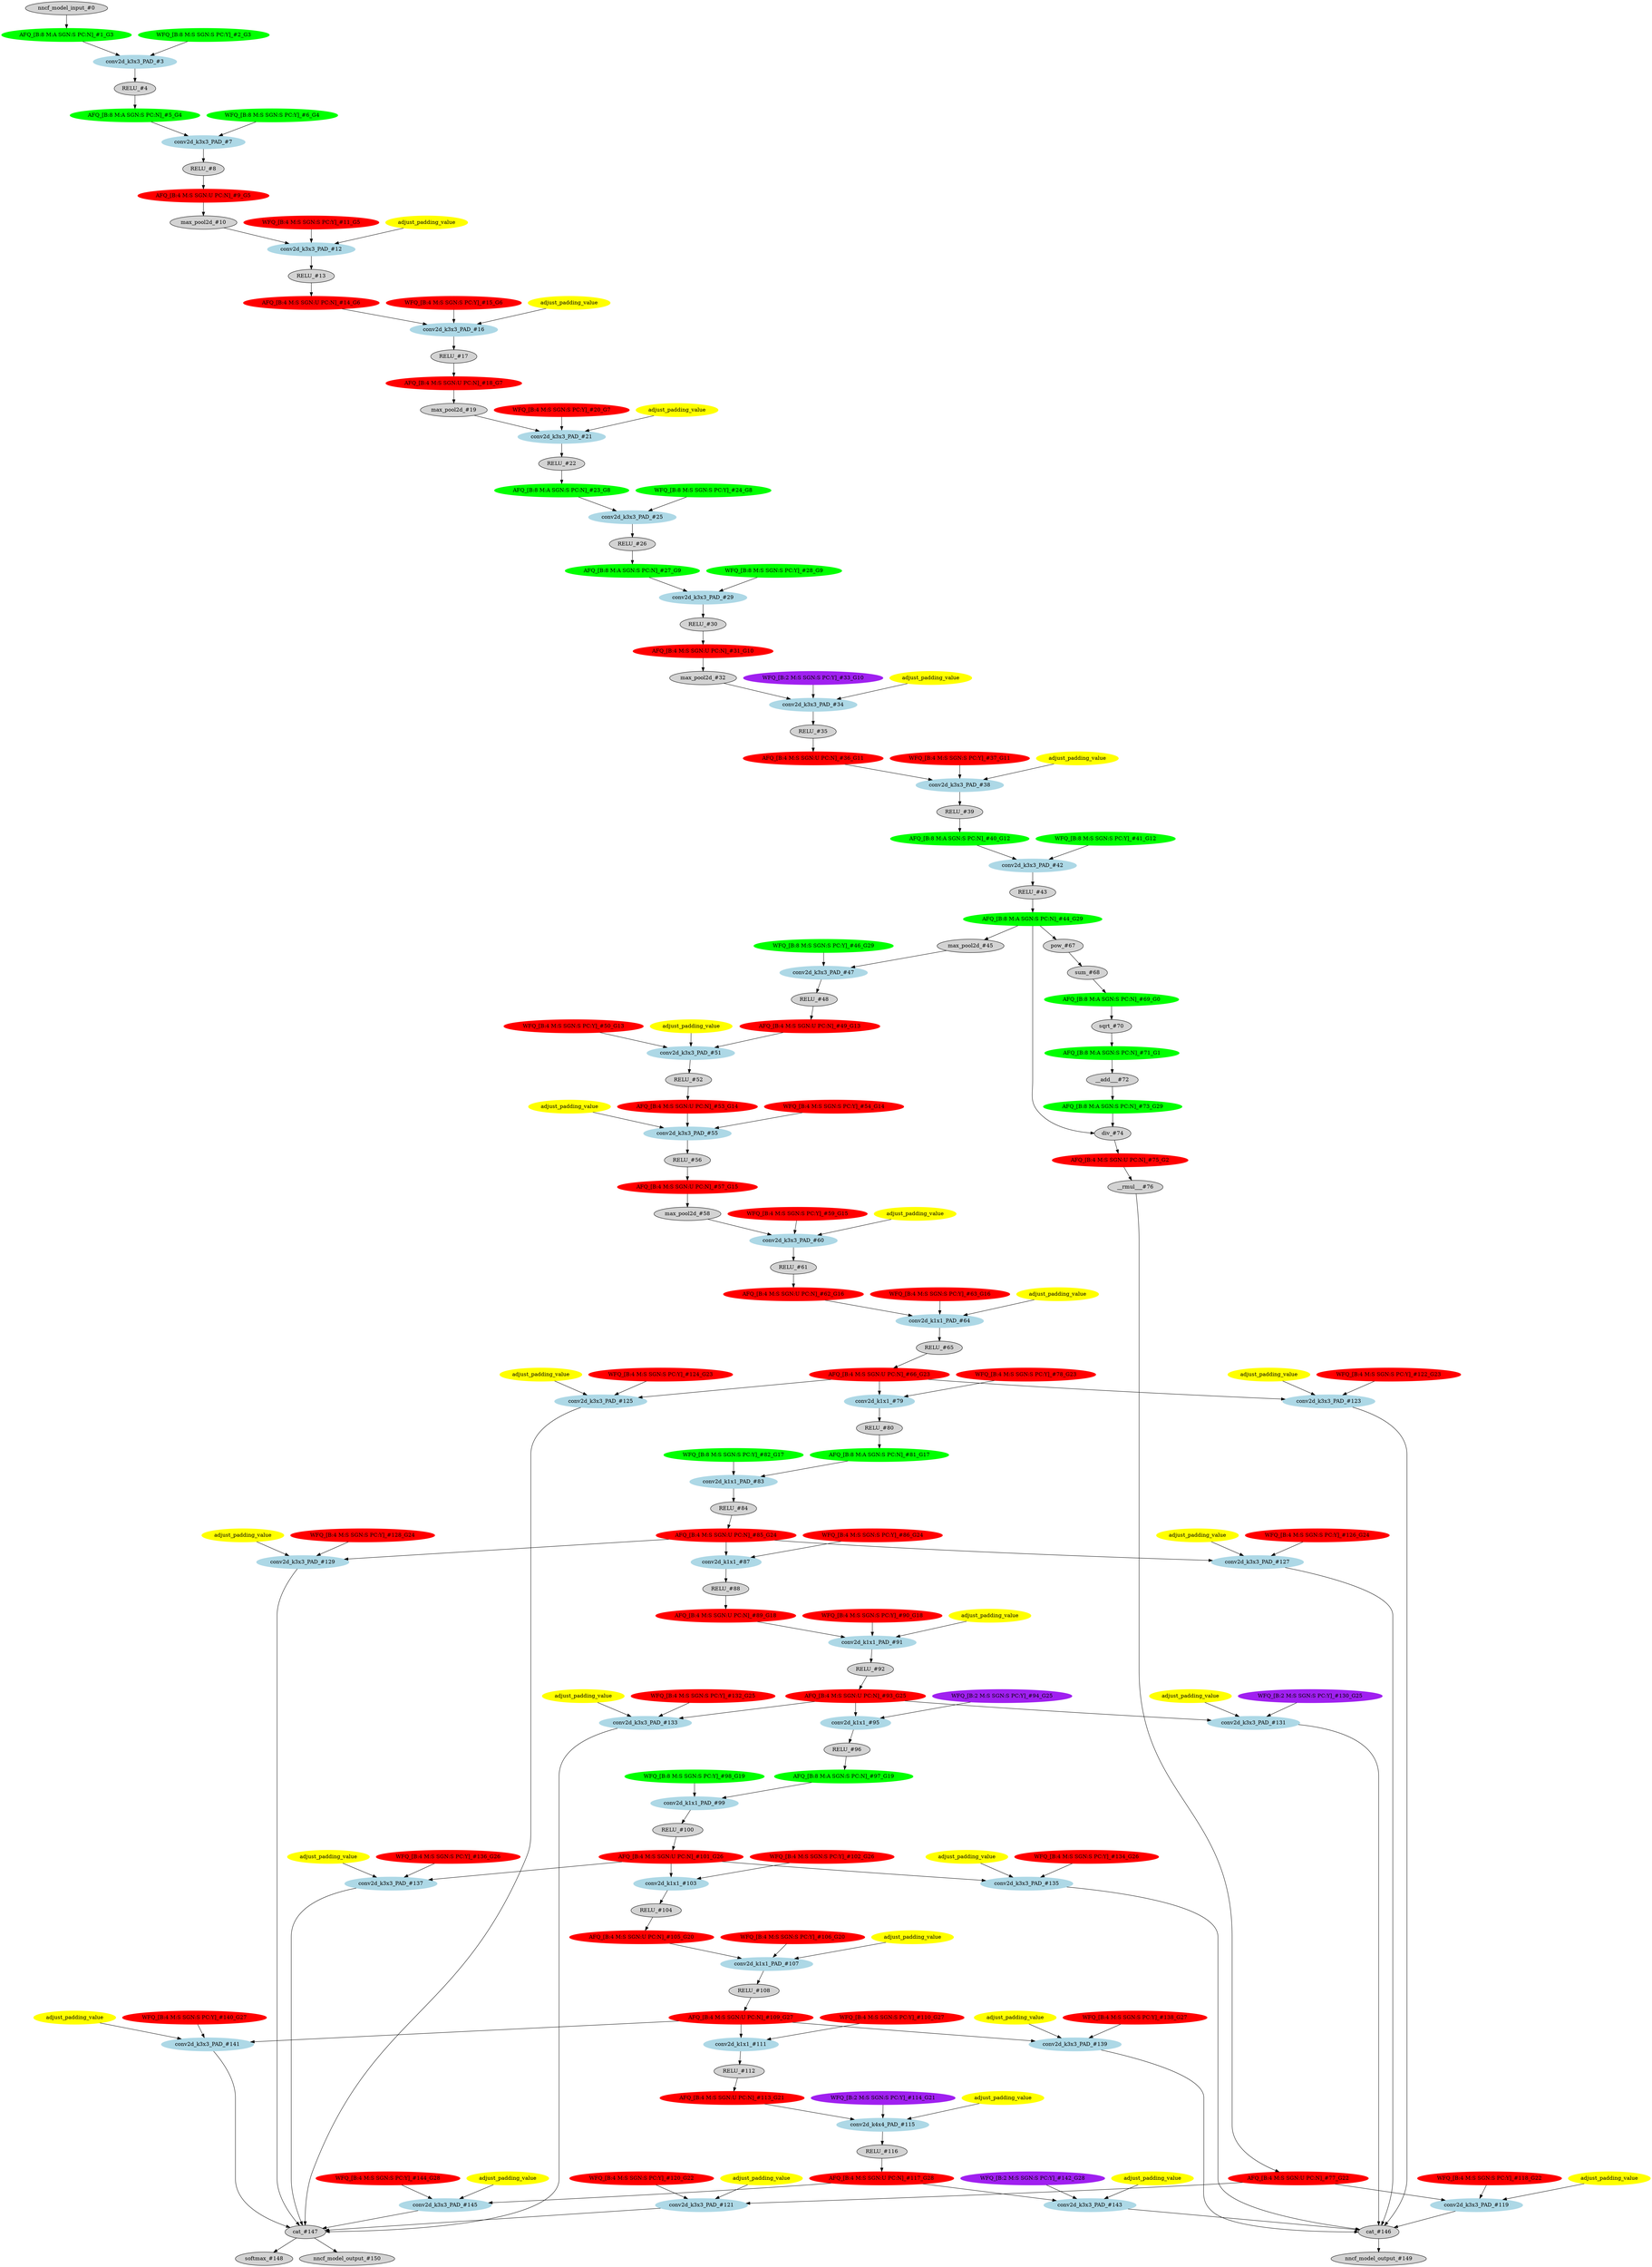 strict digraph  {
"0 /nncf_model_input" [id=0, label="nncf_model_input_#0", scope="", style=filled, type=nncf_model_input];
"1 AsymmetricQuantizer/asymmetric_quantize" [color=green, id=1, label="AFQ_[B:8 M:A SGN:S PC:N]_#1_G3", scope=AsymmetricQuantizer, style=filled, type=asymmetric_quantize];
"2 SSD_VGG/MultiOutputSequential[basenet]/NNCFConv2d[0]/ModuleDict[pre_ops]/UpdateWeight[0]/SymmetricQuantizer[op]/symmetric_quantize" [color=green, id=2, label="WFQ_[B:8 M:S SGN:S PC:Y]_#2_G3", scope="SSD_VGG/MultiOutputSequential[basenet]/NNCFConv2d[0]/ModuleDict[pre_ops]/UpdateWeight[0]/SymmetricQuantizer[op]", style=filled, type=symmetric_quantize];
"3 SSD_VGG/MultiOutputSequential[basenet]/NNCFConv2d[0]/conv2d" [color=lightblue, id=3, label="conv2d_k3x3_PAD_#3", scope="SSD_VGG/MultiOutputSequential[basenet]/NNCFConv2d[0]", style=filled, type=conv2d];
"4 SSD_VGG/MultiOutputSequential[basenet]/ReLU[1]/RELU" [id=4, label="RELU_#4", scope="SSD_VGG/MultiOutputSequential[basenet]/ReLU[1]", style=filled, type=RELU];
"5 SSD_VGG/MultiOutputSequential[basenet]/ReLU[1]/AsymmetricQuantizer/asymmetric_quantize" [color=green, id=5, label="AFQ_[B:8 M:A SGN:S PC:N]_#5_G4", scope="SSD_VGG/MultiOutputSequential[basenet]/ReLU[1]/AsymmetricQuantizer", style=filled, type=asymmetric_quantize];
"6 SSD_VGG/MultiOutputSequential[basenet]/NNCFConv2d[2]/ModuleDict[pre_ops]/UpdateWeight[0]/SymmetricQuantizer[op]/symmetric_quantize" [color=green, id=6, label="WFQ_[B:8 M:S SGN:S PC:Y]_#6_G4", scope="SSD_VGG/MultiOutputSequential[basenet]/NNCFConv2d[2]/ModuleDict[pre_ops]/UpdateWeight[0]/SymmetricQuantizer[op]", style=filled, type=symmetric_quantize];
"7 SSD_VGG/MultiOutputSequential[basenet]/NNCFConv2d[2]/conv2d" [color=lightblue, id=7, label="conv2d_k3x3_PAD_#7", scope="SSD_VGG/MultiOutputSequential[basenet]/NNCFConv2d[2]", style=filled, type=conv2d];
"8 SSD_VGG/MultiOutputSequential[basenet]/ReLU[3]/RELU" [id=8, label="RELU_#8", scope="SSD_VGG/MultiOutputSequential[basenet]/ReLU[3]", style=filled, type=RELU];
"9 SSD_VGG/MultiOutputSequential[basenet]/ReLU[3]/SymmetricQuantizer/symmetric_quantize" [color=red, id=9, label="AFQ_[B:4 M:S SGN:U PC:N]_#9_G5", scope="SSD_VGG/MultiOutputSequential[basenet]/ReLU[3]/SymmetricQuantizer", style=filled, type=symmetric_quantize];
"10 SSD_VGG/MultiOutputSequential[basenet]/MaxPool2d[4]/max_pool2d" [id=10, label="max_pool2d_#10", scope="SSD_VGG/MultiOutputSequential[basenet]/MaxPool2d[4]", style=filled, type=max_pool2d];
"11 SSD_VGG/MultiOutputSequential[basenet]/NNCFConv2d[5]/ModuleDict[pre_ops]/UpdateWeight[1]/SymmetricQuantizer[op]/symmetric_quantize" [color=red, id=11, label="WFQ_[B:4 M:S SGN:S PC:Y]_#11_G5", scope="SSD_VGG/MultiOutputSequential[basenet]/NNCFConv2d[5]/ModuleDict[pre_ops]/UpdateWeight[1]/SymmetricQuantizer[op]", style=filled, type=symmetric_quantize];
"12 SSD_VGG/MultiOutputSequential[basenet]/NNCFConv2d[5]/conv2d" [color=lightblue, id=12, label="conv2d_k3x3_PAD_#12", scope="SSD_VGG/MultiOutputSequential[basenet]/NNCFConv2d[5]", style=filled, type=conv2d];
"13 SSD_VGG/MultiOutputSequential[basenet]/ReLU[6]/RELU" [id=13, label="RELU_#13", scope="SSD_VGG/MultiOutputSequential[basenet]/ReLU[6]", style=filled, type=RELU];
"14 SSD_VGG/MultiOutputSequential[basenet]/ReLU[6]/SymmetricQuantizer/symmetric_quantize" [color=red, id=14, label="AFQ_[B:4 M:S SGN:U PC:N]_#14_G6", scope="SSD_VGG/MultiOutputSequential[basenet]/ReLU[6]/SymmetricQuantizer", style=filled, type=symmetric_quantize];
"15 SSD_VGG/MultiOutputSequential[basenet]/NNCFConv2d[7]/ModuleDict[pre_ops]/UpdateWeight[1]/SymmetricQuantizer[op]/symmetric_quantize" [color=red, id=15, label="WFQ_[B:4 M:S SGN:S PC:Y]_#15_G6", scope="SSD_VGG/MultiOutputSequential[basenet]/NNCFConv2d[7]/ModuleDict[pre_ops]/UpdateWeight[1]/SymmetricQuantizer[op]", style=filled, type=symmetric_quantize];
"16 SSD_VGG/MultiOutputSequential[basenet]/NNCFConv2d[7]/conv2d" [color=lightblue, id=16, label="conv2d_k3x3_PAD_#16", scope="SSD_VGG/MultiOutputSequential[basenet]/NNCFConv2d[7]", style=filled, type=conv2d];
"17 SSD_VGG/MultiOutputSequential[basenet]/ReLU[8]/RELU" [id=17, label="RELU_#17", scope="SSD_VGG/MultiOutputSequential[basenet]/ReLU[8]", style=filled, type=RELU];
"18 SSD_VGG/MultiOutputSequential[basenet]/ReLU[8]/SymmetricQuantizer/symmetric_quantize" [color=red, id=18, label="AFQ_[B:4 M:S SGN:U PC:N]_#18_G7", scope="SSD_VGG/MultiOutputSequential[basenet]/ReLU[8]/SymmetricQuantizer", style=filled, type=symmetric_quantize];
"19 SSD_VGG/MultiOutputSequential[basenet]/MaxPool2d[9]/max_pool2d" [id=19, label="max_pool2d_#19", scope="SSD_VGG/MultiOutputSequential[basenet]/MaxPool2d[9]", style=filled, type=max_pool2d];
"20 SSD_VGG/MultiOutputSequential[basenet]/NNCFConv2d[10]/ModuleDict[pre_ops]/UpdateWeight[1]/SymmetricQuantizer[op]/symmetric_quantize" [color=red, id=20, label="WFQ_[B:4 M:S SGN:S PC:Y]_#20_G7", scope="SSD_VGG/MultiOutputSequential[basenet]/NNCFConv2d[10]/ModuleDict[pre_ops]/UpdateWeight[1]/SymmetricQuantizer[op]", style=filled, type=symmetric_quantize];
"21 SSD_VGG/MultiOutputSequential[basenet]/NNCFConv2d[10]/conv2d" [color=lightblue, id=21, label="conv2d_k3x3_PAD_#21", scope="SSD_VGG/MultiOutputSequential[basenet]/NNCFConv2d[10]", style=filled, type=conv2d];
"22 SSD_VGG/MultiOutputSequential[basenet]/ReLU[11]/RELU" [id=22, label="RELU_#22", scope="SSD_VGG/MultiOutputSequential[basenet]/ReLU[11]", style=filled, type=RELU];
"23 SSD_VGG/MultiOutputSequential[basenet]/ReLU[11]/AsymmetricQuantizer/asymmetric_quantize" [color=green, id=23, label="AFQ_[B:8 M:A SGN:S PC:N]_#23_G8", scope="SSD_VGG/MultiOutputSequential[basenet]/ReLU[11]/AsymmetricQuantizer", style=filled, type=asymmetric_quantize];
"24 SSD_VGG/MultiOutputSequential[basenet]/NNCFConv2d[12]/ModuleDict[pre_ops]/UpdateWeight[0]/SymmetricQuantizer[op]/symmetric_quantize" [color=green, id=24, label="WFQ_[B:8 M:S SGN:S PC:Y]_#24_G8", scope="SSD_VGG/MultiOutputSequential[basenet]/NNCFConv2d[12]/ModuleDict[pre_ops]/UpdateWeight[0]/SymmetricQuantizer[op]", style=filled, type=symmetric_quantize];
"25 SSD_VGG/MultiOutputSequential[basenet]/NNCFConv2d[12]/conv2d" [color=lightblue, id=25, label="conv2d_k3x3_PAD_#25", scope="SSD_VGG/MultiOutputSequential[basenet]/NNCFConv2d[12]", style=filled, type=conv2d];
"26 SSD_VGG/MultiOutputSequential[basenet]/ReLU[13]/RELU" [id=26, label="RELU_#26", scope="SSD_VGG/MultiOutputSequential[basenet]/ReLU[13]", style=filled, type=RELU];
"27 SSD_VGG/MultiOutputSequential[basenet]/ReLU[13]/AsymmetricQuantizer/asymmetric_quantize" [color=green, id=27, label="AFQ_[B:8 M:A SGN:S PC:N]_#27_G9", scope="SSD_VGG/MultiOutputSequential[basenet]/ReLU[13]/AsymmetricQuantizer", style=filled, type=asymmetric_quantize];
"28 SSD_VGG/MultiOutputSequential[basenet]/NNCFConv2d[14]/ModuleDict[pre_ops]/UpdateWeight[0]/SymmetricQuantizer[op]/symmetric_quantize" [color=green, id=28, label="WFQ_[B:8 M:S SGN:S PC:Y]_#28_G9", scope="SSD_VGG/MultiOutputSequential[basenet]/NNCFConv2d[14]/ModuleDict[pre_ops]/UpdateWeight[0]/SymmetricQuantizer[op]", style=filled, type=symmetric_quantize];
"29 SSD_VGG/MultiOutputSequential[basenet]/NNCFConv2d[14]/conv2d" [color=lightblue, id=29, label="conv2d_k3x3_PAD_#29", scope="SSD_VGG/MultiOutputSequential[basenet]/NNCFConv2d[14]", style=filled, type=conv2d];
"30 SSD_VGG/MultiOutputSequential[basenet]/ReLU[15]/RELU" [id=30, label="RELU_#30", scope="SSD_VGG/MultiOutputSequential[basenet]/ReLU[15]", style=filled, type=RELU];
"31 SSD_VGG/MultiOutputSequential[basenet]/ReLU[15]/SymmetricQuantizer/symmetric_quantize" [color=red, id=31, label="AFQ_[B:4 M:S SGN:U PC:N]_#31_G10", scope="SSD_VGG/MultiOutputSequential[basenet]/ReLU[15]/SymmetricQuantizer", style=filled, type=symmetric_quantize];
"32 SSD_VGG/MultiOutputSequential[basenet]/MaxPool2d[16]/max_pool2d" [id=32, label="max_pool2d_#32", scope="SSD_VGG/MultiOutputSequential[basenet]/MaxPool2d[16]", style=filled, type=max_pool2d];
"33 SSD_VGG/MultiOutputSequential[basenet]/NNCFConv2d[17]/ModuleDict[pre_ops]/UpdateWeight[1]/SymmetricQuantizer[op]/symmetric_quantize" [color=purple, id=33, label="WFQ_[B:2 M:S SGN:S PC:Y]_#33_G10", scope="SSD_VGG/MultiOutputSequential[basenet]/NNCFConv2d[17]/ModuleDict[pre_ops]/UpdateWeight[1]/SymmetricQuantizer[op]", style=filled, type=symmetric_quantize];
"34 SSD_VGG/MultiOutputSequential[basenet]/NNCFConv2d[17]/conv2d" [color=lightblue, id=34, label="conv2d_k3x3_PAD_#34", scope="SSD_VGG/MultiOutputSequential[basenet]/NNCFConv2d[17]", style=filled, type=conv2d];
"35 SSD_VGG/MultiOutputSequential[basenet]/ReLU[18]/RELU" [id=35, label="RELU_#35", scope="SSD_VGG/MultiOutputSequential[basenet]/ReLU[18]", style=filled, type=RELU];
"36 SSD_VGG/MultiOutputSequential[basenet]/ReLU[18]/SymmetricQuantizer/symmetric_quantize" [color=red, id=36, label="AFQ_[B:4 M:S SGN:U PC:N]_#36_G11", scope="SSD_VGG/MultiOutputSequential[basenet]/ReLU[18]/SymmetricQuantizer", style=filled, type=symmetric_quantize];
"37 SSD_VGG/MultiOutputSequential[basenet]/NNCFConv2d[19]/ModuleDict[pre_ops]/UpdateWeight[1]/SymmetricQuantizer[op]/symmetric_quantize" [color=red, id=37, label="WFQ_[B:4 M:S SGN:S PC:Y]_#37_G11", scope="SSD_VGG/MultiOutputSequential[basenet]/NNCFConv2d[19]/ModuleDict[pre_ops]/UpdateWeight[1]/SymmetricQuantizer[op]", style=filled, type=symmetric_quantize];
"38 SSD_VGG/MultiOutputSequential[basenet]/NNCFConv2d[19]/conv2d" [color=lightblue, id=38, label="conv2d_k3x3_PAD_#38", scope="SSD_VGG/MultiOutputSequential[basenet]/NNCFConv2d[19]", style=filled, type=conv2d];
"39 SSD_VGG/MultiOutputSequential[basenet]/ReLU[20]/RELU" [id=39, label="RELU_#39", scope="SSD_VGG/MultiOutputSequential[basenet]/ReLU[20]", style=filled, type=RELU];
"40 SSD_VGG/MultiOutputSequential[basenet]/ReLU[20]/AsymmetricQuantizer/asymmetric_quantize" [color=green, id=40, label="AFQ_[B:8 M:A SGN:S PC:N]_#40_G12", scope="SSD_VGG/MultiOutputSequential[basenet]/ReLU[20]/AsymmetricQuantizer", style=filled, type=asymmetric_quantize];
"41 SSD_VGG/MultiOutputSequential[basenet]/NNCFConv2d[21]/ModuleDict[pre_ops]/UpdateWeight[0]/SymmetricQuantizer[op]/symmetric_quantize" [color=green, id=41, label="WFQ_[B:8 M:S SGN:S PC:Y]_#41_G12", scope="SSD_VGG/MultiOutputSequential[basenet]/NNCFConv2d[21]/ModuleDict[pre_ops]/UpdateWeight[0]/SymmetricQuantizer[op]", style=filled, type=symmetric_quantize];
"42 SSD_VGG/MultiOutputSequential[basenet]/NNCFConv2d[21]/conv2d" [color=lightblue, id=42, label="conv2d_k3x3_PAD_#42", scope="SSD_VGG/MultiOutputSequential[basenet]/NNCFConv2d[21]", style=filled, type=conv2d];
"43 SSD_VGG/MultiOutputSequential[basenet]/ReLU[22]/RELU" [id=43, label="RELU_#43", scope="SSD_VGG/MultiOutputSequential[basenet]/ReLU[22]", style=filled, type=RELU];
"44 SSD_VGG/MultiOutputSequential[basenet]/ReLU[22]/AsymmetricQuantizer/asymmetric_quantize" [color=green, id=44, label="AFQ_[B:8 M:A SGN:S PC:N]_#44_G29", scope="SSD_VGG/MultiOutputSequential[basenet]/ReLU[22]/AsymmetricQuantizer", style=filled, type=asymmetric_quantize];
"45 SSD_VGG/MultiOutputSequential[basenet]/MaxPool2d[23]/max_pool2d" [id=45, label="max_pool2d_#45", scope="SSD_VGG/MultiOutputSequential[basenet]/MaxPool2d[23]", style=filled, type=max_pool2d];
"46 SSD_VGG/MultiOutputSequential[basenet]/NNCFConv2d[24]/ModuleDict[pre_ops]/UpdateWeight[0]/SymmetricQuantizer[op]/symmetric_quantize" [color=green, id=46, label="WFQ_[B:8 M:S SGN:S PC:Y]_#46_G29", scope="SSD_VGG/MultiOutputSequential[basenet]/NNCFConv2d[24]/ModuleDict[pre_ops]/UpdateWeight[0]/SymmetricQuantizer[op]", style=filled, type=symmetric_quantize];
"47 SSD_VGG/MultiOutputSequential[basenet]/NNCFConv2d[24]/conv2d" [color=lightblue, id=47, label="conv2d_k3x3_PAD_#47", scope="SSD_VGG/MultiOutputSequential[basenet]/NNCFConv2d[24]", style=filled, type=conv2d];
"48 SSD_VGG/MultiOutputSequential[basenet]/ReLU[25]/RELU" [id=48, label="RELU_#48", scope="SSD_VGG/MultiOutputSequential[basenet]/ReLU[25]", style=filled, type=RELU];
"49 SSD_VGG/MultiOutputSequential[basenet]/ReLU[25]/SymmetricQuantizer/symmetric_quantize" [color=red, id=49, label="AFQ_[B:4 M:S SGN:U PC:N]_#49_G13", scope="SSD_VGG/MultiOutputSequential[basenet]/ReLU[25]/SymmetricQuantizer", style=filled, type=symmetric_quantize];
"50 SSD_VGG/MultiOutputSequential[basenet]/NNCFConv2d[26]/ModuleDict[pre_ops]/UpdateWeight[1]/SymmetricQuantizer[op]/symmetric_quantize" [color=red, id=50, label="WFQ_[B:4 M:S SGN:S PC:Y]_#50_G13", scope="SSD_VGG/MultiOutputSequential[basenet]/NNCFConv2d[26]/ModuleDict[pre_ops]/UpdateWeight[1]/SymmetricQuantizer[op]", style=filled, type=symmetric_quantize];
"51 SSD_VGG/MultiOutputSequential[basenet]/NNCFConv2d[26]/conv2d" [color=lightblue, id=51, label="conv2d_k3x3_PAD_#51", scope="SSD_VGG/MultiOutputSequential[basenet]/NNCFConv2d[26]", style=filled, type=conv2d];
"52 SSD_VGG/MultiOutputSequential[basenet]/ReLU[27]/RELU" [id=52, label="RELU_#52", scope="SSD_VGG/MultiOutputSequential[basenet]/ReLU[27]", style=filled, type=RELU];
"53 SSD_VGG/MultiOutputSequential[basenet]/ReLU[27]/SymmetricQuantizer/symmetric_quantize" [color=red, id=53, label="AFQ_[B:4 M:S SGN:U PC:N]_#53_G14", scope="SSD_VGG/MultiOutputSequential[basenet]/ReLU[27]/SymmetricQuantizer", style=filled, type=symmetric_quantize];
"54 SSD_VGG/MultiOutputSequential[basenet]/NNCFConv2d[28]/ModuleDict[pre_ops]/UpdateWeight[1]/SymmetricQuantizer[op]/symmetric_quantize" [color=red, id=54, label="WFQ_[B:4 M:S SGN:S PC:Y]_#54_G14", scope="SSD_VGG/MultiOutputSequential[basenet]/NNCFConv2d[28]/ModuleDict[pre_ops]/UpdateWeight[1]/SymmetricQuantizer[op]", style=filled, type=symmetric_quantize];
"55 SSD_VGG/MultiOutputSequential[basenet]/NNCFConv2d[28]/conv2d" [color=lightblue, id=55, label="conv2d_k3x3_PAD_#55", scope="SSD_VGG/MultiOutputSequential[basenet]/NNCFConv2d[28]", style=filled, type=conv2d];
"56 SSD_VGG/MultiOutputSequential[basenet]/ReLU[29]/RELU" [id=56, label="RELU_#56", scope="SSD_VGG/MultiOutputSequential[basenet]/ReLU[29]", style=filled, type=RELU];
"57 SSD_VGG/MultiOutputSequential[basenet]/ReLU[29]/SymmetricQuantizer/symmetric_quantize" [color=red, id=57, label="AFQ_[B:4 M:S SGN:U PC:N]_#57_G15", scope="SSD_VGG/MultiOutputSequential[basenet]/ReLU[29]/SymmetricQuantizer", style=filled, type=symmetric_quantize];
"58 SSD_VGG/MultiOutputSequential[basenet]/MaxPool2d[30]/max_pool2d" [id=58, label="max_pool2d_#58", scope="SSD_VGG/MultiOutputSequential[basenet]/MaxPool2d[30]", style=filled, type=max_pool2d];
"59 SSD_VGG/MultiOutputSequential[basenet]/NNCFConv2d[31]/ModuleDict[pre_ops]/UpdateWeight[1]/SymmetricQuantizer[op]/symmetric_quantize" [color=red, id=59, label="WFQ_[B:4 M:S SGN:S PC:Y]_#59_G15", scope="SSD_VGG/MultiOutputSequential[basenet]/NNCFConv2d[31]/ModuleDict[pre_ops]/UpdateWeight[1]/SymmetricQuantizer[op]", style=filled, type=symmetric_quantize];
"60 SSD_VGG/MultiOutputSequential[basenet]/NNCFConv2d[31]/conv2d" [color=lightblue, id=60, label="conv2d_k3x3_PAD_#60", scope="SSD_VGG/MultiOutputSequential[basenet]/NNCFConv2d[31]", style=filled, type=conv2d];
"61 SSD_VGG/MultiOutputSequential[basenet]/ReLU[32]/RELU" [id=61, label="RELU_#61", scope="SSD_VGG/MultiOutputSequential[basenet]/ReLU[32]", style=filled, type=RELU];
"62 SSD_VGG/MultiOutputSequential[basenet]/ReLU[32]/SymmetricQuantizer/symmetric_quantize" [color=red, id=62, label="AFQ_[B:4 M:S SGN:U PC:N]_#62_G16", scope="SSD_VGG/MultiOutputSequential[basenet]/ReLU[32]/SymmetricQuantizer", style=filled, type=symmetric_quantize];
"63 SSD_VGG/MultiOutputSequential[basenet]/NNCFConv2d[33]/ModuleDict[pre_ops]/UpdateWeight[1]/SymmetricQuantizer[op]/symmetric_quantize" [color=red, id=63, label="WFQ_[B:4 M:S SGN:S PC:Y]_#63_G16", scope="SSD_VGG/MultiOutputSequential[basenet]/NNCFConv2d[33]/ModuleDict[pre_ops]/UpdateWeight[1]/SymmetricQuantizer[op]", style=filled, type=symmetric_quantize];
"64 SSD_VGG/MultiOutputSequential[basenet]/NNCFConv2d[33]/conv2d" [color=lightblue, id=64, label="conv2d_k1x1_PAD_#64", scope="SSD_VGG/MultiOutputSequential[basenet]/NNCFConv2d[33]", style=filled, type=conv2d];
"65 SSD_VGG/MultiOutputSequential[basenet]/ReLU[34]/RELU" [id=65, label="RELU_#65", scope="SSD_VGG/MultiOutputSequential[basenet]/ReLU[34]", style=filled, type=RELU];
"66 SSD_VGG/MultiOutputSequential[basenet]/ReLU[34]/SymmetricQuantizer/symmetric_quantize" [color=red, id=66, label="AFQ_[B:4 M:S SGN:U PC:N]_#66_G23", scope="SSD_VGG/MultiOutputSequential[basenet]/ReLU[34]/SymmetricQuantizer", style=filled, type=symmetric_quantize];
"67 SSD_VGG/NNCFUserL2Norm[L2Norm]/pow" [id=67, label="pow_#67", scope="SSD_VGG/NNCFUserL2Norm[L2Norm]", style=filled, type=pow];
"68 SSD_VGG/NNCFUserL2Norm[L2Norm]/sum" [id=68, label="sum_#68", scope="SSD_VGG/NNCFUserL2Norm[L2Norm]", style=filled, type=sum];
"69 SSD_VGG/NNCFUserL2Norm[L2Norm]/AsymmetricQuantizer/asymmetric_quantize" [color=green, id=69, label="AFQ_[B:8 M:A SGN:S PC:N]_#69_G0", scope="SSD_VGG/NNCFUserL2Norm[L2Norm]/AsymmetricQuantizer", style=filled, type=asymmetric_quantize];
"70 SSD_VGG/NNCFUserL2Norm[L2Norm]/sqrt" [id=70, label="sqrt_#70", scope="SSD_VGG/NNCFUserL2Norm[L2Norm]", style=filled, type=sqrt];
"71 SSD_VGG/NNCFUserL2Norm[L2Norm]/AsymmetricQuantizer/asymmetric_quantize" [color=green, id=71, label="AFQ_[B:8 M:A SGN:S PC:N]_#71_G1", scope="SSD_VGG/NNCFUserL2Norm[L2Norm]/AsymmetricQuantizer", style=filled, type=asymmetric_quantize];
"72 SSD_VGG/NNCFUserL2Norm[L2Norm]/__add__" [id=72, label="__add___#72", scope="SSD_VGG/NNCFUserL2Norm[L2Norm]", style=filled, type=__add__];
"73 SSD_VGG/NNCFUserL2Norm[L2Norm]/AsymmetricQuantizer/asymmetric_quantize" [color=green, id=73, label="AFQ_[B:8 M:A SGN:S PC:N]_#73_G29", scope="SSD_VGG/NNCFUserL2Norm[L2Norm]/AsymmetricQuantizer", style=filled, type=asymmetric_quantize];
"74 SSD_VGG/NNCFUserL2Norm[L2Norm]/div" [id=74, label="div_#74", scope="SSD_VGG/NNCFUserL2Norm[L2Norm]", style=filled, type=div];
"75 SSD_VGG/NNCFUserL2Norm[L2Norm]/SymmetricQuantizer/symmetric_quantize" [color=red, id=75, label="AFQ_[B:4 M:S SGN:U PC:N]_#75_G2", scope="SSD_VGG/NNCFUserL2Norm[L2Norm]/SymmetricQuantizer", style=filled, type=symmetric_quantize];
"76 SSD_VGG/NNCFUserL2Norm[L2Norm]/__rmul__" [id=76, label="__rmul___#76", scope="SSD_VGG/NNCFUserL2Norm[L2Norm]", style=filled, type=__rmul__];
"77 SSD_VGG/NNCFUserL2Norm[L2Norm]/SymmetricQuantizer/symmetric_quantize" [color=red, id=77, label="AFQ_[B:4 M:S SGN:U PC:N]_#77_G22", scope="SSD_VGG/NNCFUserL2Norm[L2Norm]/SymmetricQuantizer", style=filled, type=symmetric_quantize];
"78 SSD_VGG/MultiOutputSequential[extras]/NNCFConv2d[0]/ModuleDict[pre_ops]/UpdateWeight[0]/SymmetricQuantizer[op]/symmetric_quantize" [color=red, id=78, label="WFQ_[B:4 M:S SGN:S PC:Y]_#78_G23", scope="SSD_VGG/MultiOutputSequential[extras]/NNCFConv2d[0]/ModuleDict[pre_ops]/UpdateWeight[0]/SymmetricQuantizer[op]", style=filled, type=symmetric_quantize];
"79 SSD_VGG/MultiOutputSequential[extras]/NNCFConv2d[0]/conv2d" [color=lightblue, id=79, label="conv2d_k1x1_#79", scope="SSD_VGG/MultiOutputSequential[extras]/NNCFConv2d[0]", style=filled, type=conv2d];
"80 SSD_VGG/MultiOutputSequential[extras]/ReLU[1]/RELU" [id=80, label="RELU_#80", scope="SSD_VGG/MultiOutputSequential[extras]/ReLU[1]", style=filled, type=RELU];
"81 SSD_VGG/MultiOutputSequential[extras]/ReLU[1]/AsymmetricQuantizer/asymmetric_quantize" [color=green, id=81, label="AFQ_[B:8 M:A SGN:S PC:N]_#81_G17", scope="SSD_VGG/MultiOutputSequential[extras]/ReLU[1]/AsymmetricQuantizer", style=filled, type=asymmetric_quantize];
"82 SSD_VGG/MultiOutputSequential[extras]/NNCFConv2d[2]/ModuleDict[pre_ops]/UpdateWeight[0]/SymmetricQuantizer[op]/symmetric_quantize" [color=green, id=82, label="WFQ_[B:8 M:S SGN:S PC:Y]_#82_G17", scope="SSD_VGG/MultiOutputSequential[extras]/NNCFConv2d[2]/ModuleDict[pre_ops]/UpdateWeight[0]/SymmetricQuantizer[op]", style=filled, type=symmetric_quantize];
"83 SSD_VGG/MultiOutputSequential[extras]/NNCFConv2d[2]/conv2d" [color=lightblue, id=83, label="conv2d_k1x1_PAD_#83", scope="SSD_VGG/MultiOutputSequential[extras]/NNCFConv2d[2]", style=filled, type=conv2d];
"84 SSD_VGG/MultiOutputSequential[extras]/ReLU[3]/RELU" [id=84, label="RELU_#84", scope="SSD_VGG/MultiOutputSequential[extras]/ReLU[3]", style=filled, type=RELU];
"85 SSD_VGG/MultiOutputSequential[extras]/ReLU[3]/SymmetricQuantizer/symmetric_quantize" [color=red, id=85, label="AFQ_[B:4 M:S SGN:U PC:N]_#85_G24", scope="SSD_VGG/MultiOutputSequential[extras]/ReLU[3]/SymmetricQuantizer", style=filled, type=symmetric_quantize];
"86 SSD_VGG/MultiOutputSequential[extras]/NNCFConv2d[4]/ModuleDict[pre_ops]/UpdateWeight[0]/SymmetricQuantizer[op]/symmetric_quantize" [color=red, id=86, label="WFQ_[B:4 M:S SGN:S PC:Y]_#86_G24", scope="SSD_VGG/MultiOutputSequential[extras]/NNCFConv2d[4]/ModuleDict[pre_ops]/UpdateWeight[0]/SymmetricQuantizer[op]", style=filled, type=symmetric_quantize];
"87 SSD_VGG/MultiOutputSequential[extras]/NNCFConv2d[4]/conv2d" [color=lightblue, id=87, label="conv2d_k1x1_#87", scope="SSD_VGG/MultiOutputSequential[extras]/NNCFConv2d[4]", style=filled, type=conv2d];
"88 SSD_VGG/MultiOutputSequential[extras]/ReLU[5]/RELU" [id=88, label="RELU_#88", scope="SSD_VGG/MultiOutputSequential[extras]/ReLU[5]", style=filled, type=RELU];
"89 SSD_VGG/MultiOutputSequential[extras]/ReLU[5]/SymmetricQuantizer/symmetric_quantize" [color=red, id=89, label="AFQ_[B:4 M:S SGN:U PC:N]_#89_G18", scope="SSD_VGG/MultiOutputSequential[extras]/ReLU[5]/SymmetricQuantizer", style=filled, type=symmetric_quantize];
"90 SSD_VGG/MultiOutputSequential[extras]/NNCFConv2d[6]/ModuleDict[pre_ops]/UpdateWeight[1]/SymmetricQuantizer[op]/symmetric_quantize" [color=red, id=90, label="WFQ_[B:4 M:S SGN:S PC:Y]_#90_G18", scope="SSD_VGG/MultiOutputSequential[extras]/NNCFConv2d[6]/ModuleDict[pre_ops]/UpdateWeight[1]/SymmetricQuantizer[op]", style=filled, type=symmetric_quantize];
"91 SSD_VGG/MultiOutputSequential[extras]/NNCFConv2d[6]/conv2d" [color=lightblue, id=91, label="conv2d_k1x1_PAD_#91", scope="SSD_VGG/MultiOutputSequential[extras]/NNCFConv2d[6]", style=filled, type=conv2d];
"92 SSD_VGG/MultiOutputSequential[extras]/ReLU[7]/RELU" [id=92, label="RELU_#92", scope="SSD_VGG/MultiOutputSequential[extras]/ReLU[7]", style=filled, type=RELU];
"93 SSD_VGG/MultiOutputSequential[extras]/ReLU[7]/SymmetricQuantizer/symmetric_quantize" [color=red, id=93, label="AFQ_[B:4 M:S SGN:U PC:N]_#93_G25", scope="SSD_VGG/MultiOutputSequential[extras]/ReLU[7]/SymmetricQuantizer", style=filled, type=symmetric_quantize];
"94 SSD_VGG/MultiOutputSequential[extras]/NNCFConv2d[8]/ModuleDict[pre_ops]/UpdateWeight[0]/SymmetricQuantizer[op]/symmetric_quantize" [color=purple, id=94, label="WFQ_[B:2 M:S SGN:S PC:Y]_#94_G25", scope="SSD_VGG/MultiOutputSequential[extras]/NNCFConv2d[8]/ModuleDict[pre_ops]/UpdateWeight[0]/SymmetricQuantizer[op]", style=filled, type=symmetric_quantize];
"95 SSD_VGG/MultiOutputSequential[extras]/NNCFConv2d[8]/conv2d" [color=lightblue, id=95, label="conv2d_k1x1_#95", scope="SSD_VGG/MultiOutputSequential[extras]/NNCFConv2d[8]", style=filled, type=conv2d];
"96 SSD_VGG/MultiOutputSequential[extras]/ReLU[9]/RELU" [id=96, label="RELU_#96", scope="SSD_VGG/MultiOutputSequential[extras]/ReLU[9]", style=filled, type=RELU];
"97 SSD_VGG/MultiOutputSequential[extras]/ReLU[9]/AsymmetricQuantizer/asymmetric_quantize" [color=green, id=97, label="AFQ_[B:8 M:A SGN:S PC:N]_#97_G19", scope="SSD_VGG/MultiOutputSequential[extras]/ReLU[9]/AsymmetricQuantizer", style=filled, type=asymmetric_quantize];
"98 SSD_VGG/MultiOutputSequential[extras]/NNCFConv2d[10]/ModuleDict[pre_ops]/UpdateWeight[0]/SymmetricQuantizer[op]/symmetric_quantize" [color=green, id=98, label="WFQ_[B:8 M:S SGN:S PC:Y]_#98_G19", scope="SSD_VGG/MultiOutputSequential[extras]/NNCFConv2d[10]/ModuleDict[pre_ops]/UpdateWeight[0]/SymmetricQuantizer[op]", style=filled, type=symmetric_quantize];
"99 SSD_VGG/MultiOutputSequential[extras]/NNCFConv2d[10]/conv2d" [color=lightblue, id=99, label="conv2d_k1x1_PAD_#99", scope="SSD_VGG/MultiOutputSequential[extras]/NNCFConv2d[10]", style=filled, type=conv2d];
"100 SSD_VGG/MultiOutputSequential[extras]/ReLU[11]/RELU" [id=100, label="RELU_#100", scope="SSD_VGG/MultiOutputSequential[extras]/ReLU[11]", style=filled, type=RELU];
"101 SSD_VGG/MultiOutputSequential[extras]/ReLU[11]/SymmetricQuantizer/symmetric_quantize" [color=red, id=101, label="AFQ_[B:4 M:S SGN:U PC:N]_#101_G26", scope="SSD_VGG/MultiOutputSequential[extras]/ReLU[11]/SymmetricQuantizer", style=filled, type=symmetric_quantize];
"102 SSD_VGG/MultiOutputSequential[extras]/NNCFConv2d[12]/ModuleDict[pre_ops]/UpdateWeight[0]/SymmetricQuantizer[op]/symmetric_quantize" [color=red, id=102, label="WFQ_[B:4 M:S SGN:S PC:Y]_#102_G26", scope="SSD_VGG/MultiOutputSequential[extras]/NNCFConv2d[12]/ModuleDict[pre_ops]/UpdateWeight[0]/SymmetricQuantizer[op]", style=filled, type=symmetric_quantize];
"103 SSD_VGG/MultiOutputSequential[extras]/NNCFConv2d[12]/conv2d" [color=lightblue, id=103, label="conv2d_k1x1_#103", scope="SSD_VGG/MultiOutputSequential[extras]/NNCFConv2d[12]", style=filled, type=conv2d];
"104 SSD_VGG/MultiOutputSequential[extras]/ReLU[13]/RELU" [id=104, label="RELU_#104", scope="SSD_VGG/MultiOutputSequential[extras]/ReLU[13]", style=filled, type=RELU];
"105 SSD_VGG/MultiOutputSequential[extras]/ReLU[13]/SymmetricQuantizer/symmetric_quantize" [color=red, id=105, label="AFQ_[B:4 M:S SGN:U PC:N]_#105_G20", scope="SSD_VGG/MultiOutputSequential[extras]/ReLU[13]/SymmetricQuantizer", style=filled, type=symmetric_quantize];
"106 SSD_VGG/MultiOutputSequential[extras]/NNCFConv2d[14]/ModuleDict[pre_ops]/UpdateWeight[1]/SymmetricQuantizer[op]/symmetric_quantize" [color=red, id=106, label="WFQ_[B:4 M:S SGN:S PC:Y]_#106_G20", scope="SSD_VGG/MultiOutputSequential[extras]/NNCFConv2d[14]/ModuleDict[pre_ops]/UpdateWeight[1]/SymmetricQuantizer[op]", style=filled, type=symmetric_quantize];
"107 SSD_VGG/MultiOutputSequential[extras]/NNCFConv2d[14]/conv2d" [color=lightblue, id=107, label="conv2d_k1x1_PAD_#107", scope="SSD_VGG/MultiOutputSequential[extras]/NNCFConv2d[14]", style=filled, type=conv2d];
"108 SSD_VGG/MultiOutputSequential[extras]/ReLU[15]/RELU" [id=108, label="RELU_#108", scope="SSD_VGG/MultiOutputSequential[extras]/ReLU[15]", style=filled, type=RELU];
"109 SSD_VGG/MultiOutputSequential[extras]/ReLU[15]/SymmetricQuantizer/symmetric_quantize" [color=red, id=109, label="AFQ_[B:4 M:S SGN:U PC:N]_#109_G27", scope="SSD_VGG/MultiOutputSequential[extras]/ReLU[15]/SymmetricQuantizer", style=filled, type=symmetric_quantize];
"110 SSD_VGG/MultiOutputSequential[extras]/NNCFConv2d[16]/ModuleDict[pre_ops]/UpdateWeight[0]/SymmetricQuantizer[op]/symmetric_quantize" [color=red, id=110, label="WFQ_[B:4 M:S SGN:S PC:Y]_#110_G27", scope="SSD_VGG/MultiOutputSequential[extras]/NNCFConv2d[16]/ModuleDict[pre_ops]/UpdateWeight[0]/SymmetricQuantizer[op]", style=filled, type=symmetric_quantize];
"111 SSD_VGG/MultiOutputSequential[extras]/NNCFConv2d[16]/conv2d" [color=lightblue, id=111, label="conv2d_k1x1_#111", scope="SSD_VGG/MultiOutputSequential[extras]/NNCFConv2d[16]", style=filled, type=conv2d];
"112 SSD_VGG/MultiOutputSequential[extras]/ReLU[17]/RELU" [id=112, label="RELU_#112", scope="SSD_VGG/MultiOutputSequential[extras]/ReLU[17]", style=filled, type=RELU];
"113 SSD_VGG/MultiOutputSequential[extras]/ReLU[17]/SymmetricQuantizer/symmetric_quantize" [color=red, id=113, label="AFQ_[B:4 M:S SGN:U PC:N]_#113_G21", scope="SSD_VGG/MultiOutputSequential[extras]/ReLU[17]/SymmetricQuantizer", style=filled, type=symmetric_quantize];
"114 SSD_VGG/MultiOutputSequential[extras]/NNCFConv2d[18]/ModuleDict[pre_ops]/UpdateWeight[1]/SymmetricQuantizer[op]/symmetric_quantize" [color=purple, id=114, label="WFQ_[B:2 M:S SGN:S PC:Y]_#114_G21", scope="SSD_VGG/MultiOutputSequential[extras]/NNCFConv2d[18]/ModuleDict[pre_ops]/UpdateWeight[1]/SymmetricQuantizer[op]", style=filled, type=symmetric_quantize];
"115 SSD_VGG/MultiOutputSequential[extras]/NNCFConv2d[18]/conv2d" [color=lightblue, id=115, label="conv2d_k4x4_PAD_#115", scope="SSD_VGG/MultiOutputSequential[extras]/NNCFConv2d[18]", style=filled, type=conv2d];
"116 SSD_VGG/MultiOutputSequential[extras]/ReLU[19]/RELU" [id=116, label="RELU_#116", scope="SSD_VGG/MultiOutputSequential[extras]/ReLU[19]", style=filled, type=RELU];
"117 SSD_VGG/MultiOutputSequential[extras]/ReLU[19]/SymmetricQuantizer/symmetric_quantize" [color=red, id=117, label="AFQ_[B:4 M:S SGN:U PC:N]_#117_G28", scope="SSD_VGG/MultiOutputSequential[extras]/ReLU[19]/SymmetricQuantizer", style=filled, type=symmetric_quantize];
"118 SSD_VGG/SSDDetectionOutput[detection_head]/ModuleList[heads]/SSDHead[0]/NNCFConv2d[loc]/ModuleDict[pre_ops]/UpdateWeight[1]/SymmetricQuantizer[op]/symmetric_quantize" [color=red, id=118, label="WFQ_[B:4 M:S SGN:S PC:Y]_#118_G22", scope="SSD_VGG/SSDDetectionOutput[detection_head]/ModuleList[heads]/SSDHead[0]/NNCFConv2d[loc]/ModuleDict[pre_ops]/UpdateWeight[1]/SymmetricQuantizer[op]", style=filled, type=symmetric_quantize];
"119 SSD_VGG/SSDDetectionOutput[detection_head]/ModuleList[heads]/SSDHead[0]/NNCFConv2d[loc]/conv2d" [color=lightblue, id=119, label="conv2d_k3x3_PAD_#119", scope="SSD_VGG/SSDDetectionOutput[detection_head]/ModuleList[heads]/SSDHead[0]/NNCFConv2d[loc]", style=filled, type=conv2d];
"120 SSD_VGG/SSDDetectionOutput[detection_head]/ModuleList[heads]/SSDHead[0]/NNCFConv2d[conf]/ModuleDict[pre_ops]/UpdateWeight[1]/SymmetricQuantizer[op]/symmetric_quantize" [color=red, id=120, label="WFQ_[B:4 M:S SGN:S PC:Y]_#120_G22", scope="SSD_VGG/SSDDetectionOutput[detection_head]/ModuleList[heads]/SSDHead[0]/NNCFConv2d[conf]/ModuleDict[pre_ops]/UpdateWeight[1]/SymmetricQuantizer[op]", style=filled, type=symmetric_quantize];
"121 SSD_VGG/SSDDetectionOutput[detection_head]/ModuleList[heads]/SSDHead[0]/NNCFConv2d[conf]/conv2d" [color=lightblue, id=121, label="conv2d_k3x3_PAD_#121", scope="SSD_VGG/SSDDetectionOutput[detection_head]/ModuleList[heads]/SSDHead[0]/NNCFConv2d[conf]", style=filled, type=conv2d];
"122 SSD_VGG/SSDDetectionOutput[detection_head]/ModuleList[heads]/SSDHead[1]/NNCFConv2d[loc]/ModuleDict[pre_ops]/UpdateWeight[1]/SymmetricQuantizer[op]/symmetric_quantize" [color=red, id=122, label="WFQ_[B:4 M:S SGN:S PC:Y]_#122_G23", scope="SSD_VGG/SSDDetectionOutput[detection_head]/ModuleList[heads]/SSDHead[1]/NNCFConv2d[loc]/ModuleDict[pre_ops]/UpdateWeight[1]/SymmetricQuantizer[op]", style=filled, type=symmetric_quantize];
"123 SSD_VGG/SSDDetectionOutput[detection_head]/ModuleList[heads]/SSDHead[1]/NNCFConv2d[loc]/conv2d" [color=lightblue, id=123, label="conv2d_k3x3_PAD_#123", scope="SSD_VGG/SSDDetectionOutput[detection_head]/ModuleList[heads]/SSDHead[1]/NNCFConv2d[loc]", style=filled, type=conv2d];
"124 SSD_VGG/SSDDetectionOutput[detection_head]/ModuleList[heads]/SSDHead[1]/NNCFConv2d[conf]/ModuleDict[pre_ops]/UpdateWeight[1]/SymmetricQuantizer[op]/symmetric_quantize" [color=red, id=124, label="WFQ_[B:4 M:S SGN:S PC:Y]_#124_G23", scope="SSD_VGG/SSDDetectionOutput[detection_head]/ModuleList[heads]/SSDHead[1]/NNCFConv2d[conf]/ModuleDict[pre_ops]/UpdateWeight[1]/SymmetricQuantizer[op]", style=filled, type=symmetric_quantize];
"125 SSD_VGG/SSDDetectionOutput[detection_head]/ModuleList[heads]/SSDHead[1]/NNCFConv2d[conf]/conv2d" [color=lightblue, id=125, label="conv2d_k3x3_PAD_#125", scope="SSD_VGG/SSDDetectionOutput[detection_head]/ModuleList[heads]/SSDHead[1]/NNCFConv2d[conf]", style=filled, type=conv2d];
"126 SSD_VGG/SSDDetectionOutput[detection_head]/ModuleList[heads]/SSDHead[2]/NNCFConv2d[loc]/ModuleDict[pre_ops]/UpdateWeight[1]/SymmetricQuantizer[op]/symmetric_quantize" [color=red, id=126, label="WFQ_[B:4 M:S SGN:S PC:Y]_#126_G24", scope="SSD_VGG/SSDDetectionOutput[detection_head]/ModuleList[heads]/SSDHead[2]/NNCFConv2d[loc]/ModuleDict[pre_ops]/UpdateWeight[1]/SymmetricQuantizer[op]", style=filled, type=symmetric_quantize];
"127 SSD_VGG/SSDDetectionOutput[detection_head]/ModuleList[heads]/SSDHead[2]/NNCFConv2d[loc]/conv2d" [color=lightblue, id=127, label="conv2d_k3x3_PAD_#127", scope="SSD_VGG/SSDDetectionOutput[detection_head]/ModuleList[heads]/SSDHead[2]/NNCFConv2d[loc]", style=filled, type=conv2d];
"128 SSD_VGG/SSDDetectionOutput[detection_head]/ModuleList[heads]/SSDHead[2]/NNCFConv2d[conf]/ModuleDict[pre_ops]/UpdateWeight[1]/SymmetricQuantizer[op]/symmetric_quantize" [color=red, id=128, label="WFQ_[B:4 M:S SGN:S PC:Y]_#128_G24", scope="SSD_VGG/SSDDetectionOutput[detection_head]/ModuleList[heads]/SSDHead[2]/NNCFConv2d[conf]/ModuleDict[pre_ops]/UpdateWeight[1]/SymmetricQuantizer[op]", style=filled, type=symmetric_quantize];
"129 SSD_VGG/SSDDetectionOutput[detection_head]/ModuleList[heads]/SSDHead[2]/NNCFConv2d[conf]/conv2d" [color=lightblue, id=129, label="conv2d_k3x3_PAD_#129", scope="SSD_VGG/SSDDetectionOutput[detection_head]/ModuleList[heads]/SSDHead[2]/NNCFConv2d[conf]", style=filled, type=conv2d];
"130 SSD_VGG/SSDDetectionOutput[detection_head]/ModuleList[heads]/SSDHead[3]/NNCFConv2d[loc]/ModuleDict[pre_ops]/UpdateWeight[1]/SymmetricQuantizer[op]/symmetric_quantize" [color=purple, id=130, label="WFQ_[B:2 M:S SGN:S PC:Y]_#130_G25", scope="SSD_VGG/SSDDetectionOutput[detection_head]/ModuleList[heads]/SSDHead[3]/NNCFConv2d[loc]/ModuleDict[pre_ops]/UpdateWeight[1]/SymmetricQuantizer[op]", style=filled, type=symmetric_quantize];
"131 SSD_VGG/SSDDetectionOutput[detection_head]/ModuleList[heads]/SSDHead[3]/NNCFConv2d[loc]/conv2d" [color=lightblue, id=131, label="conv2d_k3x3_PAD_#131", scope="SSD_VGG/SSDDetectionOutput[detection_head]/ModuleList[heads]/SSDHead[3]/NNCFConv2d[loc]", style=filled, type=conv2d];
"132 SSD_VGG/SSDDetectionOutput[detection_head]/ModuleList[heads]/SSDHead[3]/NNCFConv2d[conf]/ModuleDict[pre_ops]/UpdateWeight[1]/SymmetricQuantizer[op]/symmetric_quantize" [color=red, id=132, label="WFQ_[B:4 M:S SGN:S PC:Y]_#132_G25", scope="SSD_VGG/SSDDetectionOutput[detection_head]/ModuleList[heads]/SSDHead[3]/NNCFConv2d[conf]/ModuleDict[pre_ops]/UpdateWeight[1]/SymmetricQuantizer[op]", style=filled, type=symmetric_quantize];
"133 SSD_VGG/SSDDetectionOutput[detection_head]/ModuleList[heads]/SSDHead[3]/NNCFConv2d[conf]/conv2d" [color=lightblue, id=133, label="conv2d_k3x3_PAD_#133", scope="SSD_VGG/SSDDetectionOutput[detection_head]/ModuleList[heads]/SSDHead[3]/NNCFConv2d[conf]", style=filled, type=conv2d];
"134 SSD_VGG/SSDDetectionOutput[detection_head]/ModuleList[heads]/SSDHead[4]/NNCFConv2d[loc]/ModuleDict[pre_ops]/UpdateWeight[1]/SymmetricQuantizer[op]/symmetric_quantize" [color=red, id=134, label="WFQ_[B:4 M:S SGN:S PC:Y]_#134_G26", scope="SSD_VGG/SSDDetectionOutput[detection_head]/ModuleList[heads]/SSDHead[4]/NNCFConv2d[loc]/ModuleDict[pre_ops]/UpdateWeight[1]/SymmetricQuantizer[op]", style=filled, type=symmetric_quantize];
"135 SSD_VGG/SSDDetectionOutput[detection_head]/ModuleList[heads]/SSDHead[4]/NNCFConv2d[loc]/conv2d" [color=lightblue, id=135, label="conv2d_k3x3_PAD_#135", scope="SSD_VGG/SSDDetectionOutput[detection_head]/ModuleList[heads]/SSDHead[4]/NNCFConv2d[loc]", style=filled, type=conv2d];
"136 SSD_VGG/SSDDetectionOutput[detection_head]/ModuleList[heads]/SSDHead[4]/NNCFConv2d[conf]/ModuleDict[pre_ops]/UpdateWeight[1]/SymmetricQuantizer[op]/symmetric_quantize" [color=red, id=136, label="WFQ_[B:4 M:S SGN:S PC:Y]_#136_G26", scope="SSD_VGG/SSDDetectionOutput[detection_head]/ModuleList[heads]/SSDHead[4]/NNCFConv2d[conf]/ModuleDict[pre_ops]/UpdateWeight[1]/SymmetricQuantizer[op]", style=filled, type=symmetric_quantize];
"137 SSD_VGG/SSDDetectionOutput[detection_head]/ModuleList[heads]/SSDHead[4]/NNCFConv2d[conf]/conv2d" [color=lightblue, id=137, label="conv2d_k3x3_PAD_#137", scope="SSD_VGG/SSDDetectionOutput[detection_head]/ModuleList[heads]/SSDHead[4]/NNCFConv2d[conf]", style=filled, type=conv2d];
"138 SSD_VGG/SSDDetectionOutput[detection_head]/ModuleList[heads]/SSDHead[5]/NNCFConv2d[loc]/ModuleDict[pre_ops]/UpdateWeight[1]/SymmetricQuantizer[op]/symmetric_quantize" [color=red, id=138, label="WFQ_[B:4 M:S SGN:S PC:Y]_#138_G27", scope="SSD_VGG/SSDDetectionOutput[detection_head]/ModuleList[heads]/SSDHead[5]/NNCFConv2d[loc]/ModuleDict[pre_ops]/UpdateWeight[1]/SymmetricQuantizer[op]", style=filled, type=symmetric_quantize];
"139 SSD_VGG/SSDDetectionOutput[detection_head]/ModuleList[heads]/SSDHead[5]/NNCFConv2d[loc]/conv2d" [color=lightblue, id=139, label="conv2d_k3x3_PAD_#139", scope="SSD_VGG/SSDDetectionOutput[detection_head]/ModuleList[heads]/SSDHead[5]/NNCFConv2d[loc]", style=filled, type=conv2d];
"140 SSD_VGG/SSDDetectionOutput[detection_head]/ModuleList[heads]/SSDHead[5]/NNCFConv2d[conf]/ModuleDict[pre_ops]/UpdateWeight[1]/SymmetricQuantizer[op]/symmetric_quantize" [color=red, id=140, label="WFQ_[B:4 M:S SGN:S PC:Y]_#140_G27", scope="SSD_VGG/SSDDetectionOutput[detection_head]/ModuleList[heads]/SSDHead[5]/NNCFConv2d[conf]/ModuleDict[pre_ops]/UpdateWeight[1]/SymmetricQuantizer[op]", style=filled, type=symmetric_quantize];
"141 SSD_VGG/SSDDetectionOutput[detection_head]/ModuleList[heads]/SSDHead[5]/NNCFConv2d[conf]/conv2d" [color=lightblue, id=141, label="conv2d_k3x3_PAD_#141", scope="SSD_VGG/SSDDetectionOutput[detection_head]/ModuleList[heads]/SSDHead[5]/NNCFConv2d[conf]", style=filled, type=conv2d];
"142 SSD_VGG/SSDDetectionOutput[detection_head]/ModuleList[heads]/SSDHead[6]/NNCFConv2d[loc]/ModuleDict[pre_ops]/UpdateWeight[1]/SymmetricQuantizer[op]/symmetric_quantize" [color=purple, id=142, label="WFQ_[B:2 M:S SGN:S PC:Y]_#142_G28", scope="SSD_VGG/SSDDetectionOutput[detection_head]/ModuleList[heads]/SSDHead[6]/NNCFConv2d[loc]/ModuleDict[pre_ops]/UpdateWeight[1]/SymmetricQuantizer[op]", style=filled, type=symmetric_quantize];
"143 SSD_VGG/SSDDetectionOutput[detection_head]/ModuleList[heads]/SSDHead[6]/NNCFConv2d[loc]/conv2d" [color=lightblue, id=143, label="conv2d_k3x3_PAD_#143", scope="SSD_VGG/SSDDetectionOutput[detection_head]/ModuleList[heads]/SSDHead[6]/NNCFConv2d[loc]", style=filled, type=conv2d];
"144 SSD_VGG/SSDDetectionOutput[detection_head]/ModuleList[heads]/SSDHead[6]/NNCFConv2d[conf]/ModuleDict[pre_ops]/UpdateWeight[1]/SymmetricQuantizer[op]/symmetric_quantize" [color=red, id=144, label="WFQ_[B:4 M:S SGN:S PC:Y]_#144_G28", scope="SSD_VGG/SSDDetectionOutput[detection_head]/ModuleList[heads]/SSDHead[6]/NNCFConv2d[conf]/ModuleDict[pre_ops]/UpdateWeight[1]/SymmetricQuantizer[op]", style=filled, type=symmetric_quantize];
"145 SSD_VGG/SSDDetectionOutput[detection_head]/ModuleList[heads]/SSDHead[6]/NNCFConv2d[conf]/conv2d" [color=lightblue, id=145, label="conv2d_k3x3_PAD_#145", scope="SSD_VGG/SSDDetectionOutput[detection_head]/ModuleList[heads]/SSDHead[6]/NNCFConv2d[conf]", style=filled, type=conv2d];
"146 SSD_VGG/SSDDetectionOutput[detection_head]/cat" [id=146, label="cat_#146", scope="SSD_VGG/SSDDetectionOutput[detection_head]", style=filled, type=cat];
"147 SSD_VGG/SSDDetectionOutput[detection_head]/cat" [id=147, label="cat_#147", scope="SSD_VGG/SSDDetectionOutput[detection_head]", style=filled, type=cat];
"148 SSD_VGG/SSDDetectionOutput[detection_head]/softmax" [id=148, label="softmax_#148", scope="SSD_VGG/SSDDetectionOutput[detection_head]", style=filled, type=softmax];
"149 /nncf_model_output" [id=149, label="nncf_model_output_#149", scope="", style=filled, type=nncf_model_output];
"150 /nncf_model_output" [id=150, label="nncf_model_output_#150", scope="", style=filled, type=nncf_model_output];
"12 SSD_VGG/MultiOutputSequential[basenet]/NNCFConv2d[5]/conv2d_apad" [color=yellow, label=adjust_padding_value, style=filled, type=""];
"16 SSD_VGG/MultiOutputSequential[basenet]/NNCFConv2d[7]/conv2d_apad" [color=yellow, label=adjust_padding_value, style=filled, type=""];
"21 SSD_VGG/MultiOutputSequential[basenet]/NNCFConv2d[10]/conv2d_apad" [color=yellow, label=adjust_padding_value, style=filled, type=""];
"34 SSD_VGG/MultiOutputSequential[basenet]/NNCFConv2d[17]/conv2d_apad" [color=yellow, label=adjust_padding_value, style=filled, type=""];
"38 SSD_VGG/MultiOutputSequential[basenet]/NNCFConv2d[19]/conv2d_apad" [color=yellow, label=adjust_padding_value, style=filled, type=""];
"51 SSD_VGG/MultiOutputSequential[basenet]/NNCFConv2d[26]/conv2d_apad" [color=yellow, label=adjust_padding_value, style=filled, type=""];
"55 SSD_VGG/MultiOutputSequential[basenet]/NNCFConv2d[28]/conv2d_apad" [color=yellow, label=adjust_padding_value, style=filled, type=""];
"60 SSD_VGG/MultiOutputSequential[basenet]/NNCFConv2d[31]/conv2d_apad" [color=yellow, label=adjust_padding_value, style=filled, type=""];
"64 SSD_VGG/MultiOutputSequential[basenet]/NNCFConv2d[33]/conv2d_apad" [color=yellow, label=adjust_padding_value, style=filled, type=""];
"91 SSD_VGG/MultiOutputSequential[extras]/NNCFConv2d[6]/conv2d_apad" [color=yellow, label=adjust_padding_value, style=filled, type=""];
"107 SSD_VGG/MultiOutputSequential[extras]/NNCFConv2d[14]/conv2d_apad" [color=yellow, label=adjust_padding_value, style=filled, type=""];
"115 SSD_VGG/MultiOutputSequential[extras]/NNCFConv2d[18]/conv2d_apad" [color=yellow, label=adjust_padding_value, style=filled, type=""];
"119 SSD_VGG/SSDDetectionOutput[detection_head]/ModuleList[heads]/SSDHead[0]/NNCFConv2d[loc]/conv2d_apad" [color=yellow, label=adjust_padding_value, style=filled, type=""];
"121 SSD_VGG/SSDDetectionOutput[detection_head]/ModuleList[heads]/SSDHead[0]/NNCFConv2d[conf]/conv2d_apad" [color=yellow, label=adjust_padding_value, style=filled, type=""];
"123 SSD_VGG/SSDDetectionOutput[detection_head]/ModuleList[heads]/SSDHead[1]/NNCFConv2d[loc]/conv2d_apad" [color=yellow, label=adjust_padding_value, style=filled, type=""];
"125 SSD_VGG/SSDDetectionOutput[detection_head]/ModuleList[heads]/SSDHead[1]/NNCFConv2d[conf]/conv2d_apad" [color=yellow, label=adjust_padding_value, style=filled, type=""];
"127 SSD_VGG/SSDDetectionOutput[detection_head]/ModuleList[heads]/SSDHead[2]/NNCFConv2d[loc]/conv2d_apad" [color=yellow, label=adjust_padding_value, style=filled, type=""];
"129 SSD_VGG/SSDDetectionOutput[detection_head]/ModuleList[heads]/SSDHead[2]/NNCFConv2d[conf]/conv2d_apad" [color=yellow, label=adjust_padding_value, style=filled, type=""];
"131 SSD_VGG/SSDDetectionOutput[detection_head]/ModuleList[heads]/SSDHead[3]/NNCFConv2d[loc]/conv2d_apad" [color=yellow, label=adjust_padding_value, style=filled, type=""];
"133 SSD_VGG/SSDDetectionOutput[detection_head]/ModuleList[heads]/SSDHead[3]/NNCFConv2d[conf]/conv2d_apad" [color=yellow, label=adjust_padding_value, style=filled, type=""];
"135 SSD_VGG/SSDDetectionOutput[detection_head]/ModuleList[heads]/SSDHead[4]/NNCFConv2d[loc]/conv2d_apad" [color=yellow, label=adjust_padding_value, style=filled, type=""];
"137 SSD_VGG/SSDDetectionOutput[detection_head]/ModuleList[heads]/SSDHead[4]/NNCFConv2d[conf]/conv2d_apad" [color=yellow, label=adjust_padding_value, style=filled, type=""];
"139 SSD_VGG/SSDDetectionOutput[detection_head]/ModuleList[heads]/SSDHead[5]/NNCFConv2d[loc]/conv2d_apad" [color=yellow, label=adjust_padding_value, style=filled, type=""];
"141 SSD_VGG/SSDDetectionOutput[detection_head]/ModuleList[heads]/SSDHead[5]/NNCFConv2d[conf]/conv2d_apad" [color=yellow, label=adjust_padding_value, style=filled, type=""];
"143 SSD_VGG/SSDDetectionOutput[detection_head]/ModuleList[heads]/SSDHead[6]/NNCFConv2d[loc]/conv2d_apad" [color=yellow, label=adjust_padding_value, style=filled, type=""];
"145 SSD_VGG/SSDDetectionOutput[detection_head]/ModuleList[heads]/SSDHead[6]/NNCFConv2d[conf]/conv2d_apad" [color=yellow, label=adjust_padding_value, style=filled, type=""];
"0 /nncf_model_input" -> "1 AsymmetricQuantizer/asymmetric_quantize";
"1 AsymmetricQuantizer/asymmetric_quantize" -> "3 SSD_VGG/MultiOutputSequential[basenet]/NNCFConv2d[0]/conv2d";
"2 SSD_VGG/MultiOutputSequential[basenet]/NNCFConv2d[0]/ModuleDict[pre_ops]/UpdateWeight[0]/SymmetricQuantizer[op]/symmetric_quantize" -> "3 SSD_VGG/MultiOutputSequential[basenet]/NNCFConv2d[0]/conv2d";
"3 SSD_VGG/MultiOutputSequential[basenet]/NNCFConv2d[0]/conv2d" -> "4 SSD_VGG/MultiOutputSequential[basenet]/ReLU[1]/RELU";
"4 SSD_VGG/MultiOutputSequential[basenet]/ReLU[1]/RELU" -> "5 SSD_VGG/MultiOutputSequential[basenet]/ReLU[1]/AsymmetricQuantizer/asymmetric_quantize";
"5 SSD_VGG/MultiOutputSequential[basenet]/ReLU[1]/AsymmetricQuantizer/asymmetric_quantize" -> "7 SSD_VGG/MultiOutputSequential[basenet]/NNCFConv2d[2]/conv2d";
"6 SSD_VGG/MultiOutputSequential[basenet]/NNCFConv2d[2]/ModuleDict[pre_ops]/UpdateWeight[0]/SymmetricQuantizer[op]/symmetric_quantize" -> "7 SSD_VGG/MultiOutputSequential[basenet]/NNCFConv2d[2]/conv2d";
"7 SSD_VGG/MultiOutputSequential[basenet]/NNCFConv2d[2]/conv2d" -> "8 SSD_VGG/MultiOutputSequential[basenet]/ReLU[3]/RELU";
"8 SSD_VGG/MultiOutputSequential[basenet]/ReLU[3]/RELU" -> "9 SSD_VGG/MultiOutputSequential[basenet]/ReLU[3]/SymmetricQuantizer/symmetric_quantize";
"9 SSD_VGG/MultiOutputSequential[basenet]/ReLU[3]/SymmetricQuantizer/symmetric_quantize" -> "10 SSD_VGG/MultiOutputSequential[basenet]/MaxPool2d[4]/max_pool2d";
"10 SSD_VGG/MultiOutputSequential[basenet]/MaxPool2d[4]/max_pool2d" -> "12 SSD_VGG/MultiOutputSequential[basenet]/NNCFConv2d[5]/conv2d";
"11 SSD_VGG/MultiOutputSequential[basenet]/NNCFConv2d[5]/ModuleDict[pre_ops]/UpdateWeight[1]/SymmetricQuantizer[op]/symmetric_quantize" -> "12 SSD_VGG/MultiOutputSequential[basenet]/NNCFConv2d[5]/conv2d";
"12 SSD_VGG/MultiOutputSequential[basenet]/NNCFConv2d[5]/conv2d" -> "13 SSD_VGG/MultiOutputSequential[basenet]/ReLU[6]/RELU";
"13 SSD_VGG/MultiOutputSequential[basenet]/ReLU[6]/RELU" -> "14 SSD_VGG/MultiOutputSequential[basenet]/ReLU[6]/SymmetricQuantizer/symmetric_quantize";
"14 SSD_VGG/MultiOutputSequential[basenet]/ReLU[6]/SymmetricQuantizer/symmetric_quantize" -> "16 SSD_VGG/MultiOutputSequential[basenet]/NNCFConv2d[7]/conv2d";
"15 SSD_VGG/MultiOutputSequential[basenet]/NNCFConv2d[7]/ModuleDict[pre_ops]/UpdateWeight[1]/SymmetricQuantizer[op]/symmetric_quantize" -> "16 SSD_VGG/MultiOutputSequential[basenet]/NNCFConv2d[7]/conv2d";
"16 SSD_VGG/MultiOutputSequential[basenet]/NNCFConv2d[7]/conv2d" -> "17 SSD_VGG/MultiOutputSequential[basenet]/ReLU[8]/RELU";
"17 SSD_VGG/MultiOutputSequential[basenet]/ReLU[8]/RELU" -> "18 SSD_VGG/MultiOutputSequential[basenet]/ReLU[8]/SymmetricQuantizer/symmetric_quantize";
"18 SSD_VGG/MultiOutputSequential[basenet]/ReLU[8]/SymmetricQuantizer/symmetric_quantize" -> "19 SSD_VGG/MultiOutputSequential[basenet]/MaxPool2d[9]/max_pool2d";
"19 SSD_VGG/MultiOutputSequential[basenet]/MaxPool2d[9]/max_pool2d" -> "21 SSD_VGG/MultiOutputSequential[basenet]/NNCFConv2d[10]/conv2d";
"20 SSD_VGG/MultiOutputSequential[basenet]/NNCFConv2d[10]/ModuleDict[pre_ops]/UpdateWeight[1]/SymmetricQuantizer[op]/symmetric_quantize" -> "21 SSD_VGG/MultiOutputSequential[basenet]/NNCFConv2d[10]/conv2d";
"21 SSD_VGG/MultiOutputSequential[basenet]/NNCFConv2d[10]/conv2d" -> "22 SSD_VGG/MultiOutputSequential[basenet]/ReLU[11]/RELU";
"22 SSD_VGG/MultiOutputSequential[basenet]/ReLU[11]/RELU" -> "23 SSD_VGG/MultiOutputSequential[basenet]/ReLU[11]/AsymmetricQuantizer/asymmetric_quantize";
"23 SSD_VGG/MultiOutputSequential[basenet]/ReLU[11]/AsymmetricQuantizer/asymmetric_quantize" -> "25 SSD_VGG/MultiOutputSequential[basenet]/NNCFConv2d[12]/conv2d";
"24 SSD_VGG/MultiOutputSequential[basenet]/NNCFConv2d[12]/ModuleDict[pre_ops]/UpdateWeight[0]/SymmetricQuantizer[op]/symmetric_quantize" -> "25 SSD_VGG/MultiOutputSequential[basenet]/NNCFConv2d[12]/conv2d";
"25 SSD_VGG/MultiOutputSequential[basenet]/NNCFConv2d[12]/conv2d" -> "26 SSD_VGG/MultiOutputSequential[basenet]/ReLU[13]/RELU";
"26 SSD_VGG/MultiOutputSequential[basenet]/ReLU[13]/RELU" -> "27 SSD_VGG/MultiOutputSequential[basenet]/ReLU[13]/AsymmetricQuantizer/asymmetric_quantize";
"27 SSD_VGG/MultiOutputSequential[basenet]/ReLU[13]/AsymmetricQuantizer/asymmetric_quantize" -> "29 SSD_VGG/MultiOutputSequential[basenet]/NNCFConv2d[14]/conv2d";
"28 SSD_VGG/MultiOutputSequential[basenet]/NNCFConv2d[14]/ModuleDict[pre_ops]/UpdateWeight[0]/SymmetricQuantizer[op]/symmetric_quantize" -> "29 SSD_VGG/MultiOutputSequential[basenet]/NNCFConv2d[14]/conv2d";
"29 SSD_VGG/MultiOutputSequential[basenet]/NNCFConv2d[14]/conv2d" -> "30 SSD_VGG/MultiOutputSequential[basenet]/ReLU[15]/RELU";
"30 SSD_VGG/MultiOutputSequential[basenet]/ReLU[15]/RELU" -> "31 SSD_VGG/MultiOutputSequential[basenet]/ReLU[15]/SymmetricQuantizer/symmetric_quantize";
"31 SSD_VGG/MultiOutputSequential[basenet]/ReLU[15]/SymmetricQuantizer/symmetric_quantize" -> "32 SSD_VGG/MultiOutputSequential[basenet]/MaxPool2d[16]/max_pool2d";
"32 SSD_VGG/MultiOutputSequential[basenet]/MaxPool2d[16]/max_pool2d" -> "34 SSD_VGG/MultiOutputSequential[basenet]/NNCFConv2d[17]/conv2d";
"33 SSD_VGG/MultiOutputSequential[basenet]/NNCFConv2d[17]/ModuleDict[pre_ops]/UpdateWeight[1]/SymmetricQuantizer[op]/symmetric_quantize" -> "34 SSD_VGG/MultiOutputSequential[basenet]/NNCFConv2d[17]/conv2d";
"34 SSD_VGG/MultiOutputSequential[basenet]/NNCFConv2d[17]/conv2d" -> "35 SSD_VGG/MultiOutputSequential[basenet]/ReLU[18]/RELU";
"35 SSD_VGG/MultiOutputSequential[basenet]/ReLU[18]/RELU" -> "36 SSD_VGG/MultiOutputSequential[basenet]/ReLU[18]/SymmetricQuantizer/symmetric_quantize";
"36 SSD_VGG/MultiOutputSequential[basenet]/ReLU[18]/SymmetricQuantizer/symmetric_quantize" -> "38 SSD_VGG/MultiOutputSequential[basenet]/NNCFConv2d[19]/conv2d";
"37 SSD_VGG/MultiOutputSequential[basenet]/NNCFConv2d[19]/ModuleDict[pre_ops]/UpdateWeight[1]/SymmetricQuantizer[op]/symmetric_quantize" -> "38 SSD_VGG/MultiOutputSequential[basenet]/NNCFConv2d[19]/conv2d";
"38 SSD_VGG/MultiOutputSequential[basenet]/NNCFConv2d[19]/conv2d" -> "39 SSD_VGG/MultiOutputSequential[basenet]/ReLU[20]/RELU";
"39 SSD_VGG/MultiOutputSequential[basenet]/ReLU[20]/RELU" -> "40 SSD_VGG/MultiOutputSequential[basenet]/ReLU[20]/AsymmetricQuantizer/asymmetric_quantize";
"40 SSD_VGG/MultiOutputSequential[basenet]/ReLU[20]/AsymmetricQuantizer/asymmetric_quantize" -> "42 SSD_VGG/MultiOutputSequential[basenet]/NNCFConv2d[21]/conv2d";
"41 SSD_VGG/MultiOutputSequential[basenet]/NNCFConv2d[21]/ModuleDict[pre_ops]/UpdateWeight[0]/SymmetricQuantizer[op]/symmetric_quantize" -> "42 SSD_VGG/MultiOutputSequential[basenet]/NNCFConv2d[21]/conv2d";
"42 SSD_VGG/MultiOutputSequential[basenet]/NNCFConv2d[21]/conv2d" -> "43 SSD_VGG/MultiOutputSequential[basenet]/ReLU[22]/RELU";
"43 SSD_VGG/MultiOutputSequential[basenet]/ReLU[22]/RELU" -> "44 SSD_VGG/MultiOutputSequential[basenet]/ReLU[22]/AsymmetricQuantizer/asymmetric_quantize";
"44 SSD_VGG/MultiOutputSequential[basenet]/ReLU[22]/AsymmetricQuantizer/asymmetric_quantize" -> "45 SSD_VGG/MultiOutputSequential[basenet]/MaxPool2d[23]/max_pool2d";
"44 SSD_VGG/MultiOutputSequential[basenet]/ReLU[22]/AsymmetricQuantizer/asymmetric_quantize" -> "67 SSD_VGG/NNCFUserL2Norm[L2Norm]/pow";
"44 SSD_VGG/MultiOutputSequential[basenet]/ReLU[22]/AsymmetricQuantizer/asymmetric_quantize" -> "74 SSD_VGG/NNCFUserL2Norm[L2Norm]/div";
"45 SSD_VGG/MultiOutputSequential[basenet]/MaxPool2d[23]/max_pool2d" -> "47 SSD_VGG/MultiOutputSequential[basenet]/NNCFConv2d[24]/conv2d";
"46 SSD_VGG/MultiOutputSequential[basenet]/NNCFConv2d[24]/ModuleDict[pre_ops]/UpdateWeight[0]/SymmetricQuantizer[op]/symmetric_quantize" -> "47 SSD_VGG/MultiOutputSequential[basenet]/NNCFConv2d[24]/conv2d";
"47 SSD_VGG/MultiOutputSequential[basenet]/NNCFConv2d[24]/conv2d" -> "48 SSD_VGG/MultiOutputSequential[basenet]/ReLU[25]/RELU";
"48 SSD_VGG/MultiOutputSequential[basenet]/ReLU[25]/RELU" -> "49 SSD_VGG/MultiOutputSequential[basenet]/ReLU[25]/SymmetricQuantizer/symmetric_quantize";
"49 SSD_VGG/MultiOutputSequential[basenet]/ReLU[25]/SymmetricQuantizer/symmetric_quantize" -> "51 SSD_VGG/MultiOutputSequential[basenet]/NNCFConv2d[26]/conv2d";
"50 SSD_VGG/MultiOutputSequential[basenet]/NNCFConv2d[26]/ModuleDict[pre_ops]/UpdateWeight[1]/SymmetricQuantizer[op]/symmetric_quantize" -> "51 SSD_VGG/MultiOutputSequential[basenet]/NNCFConv2d[26]/conv2d";
"51 SSD_VGG/MultiOutputSequential[basenet]/NNCFConv2d[26]/conv2d" -> "52 SSD_VGG/MultiOutputSequential[basenet]/ReLU[27]/RELU";
"52 SSD_VGG/MultiOutputSequential[basenet]/ReLU[27]/RELU" -> "53 SSD_VGG/MultiOutputSequential[basenet]/ReLU[27]/SymmetricQuantizer/symmetric_quantize";
"53 SSD_VGG/MultiOutputSequential[basenet]/ReLU[27]/SymmetricQuantizer/symmetric_quantize" -> "55 SSD_VGG/MultiOutputSequential[basenet]/NNCFConv2d[28]/conv2d";
"54 SSD_VGG/MultiOutputSequential[basenet]/NNCFConv2d[28]/ModuleDict[pre_ops]/UpdateWeight[1]/SymmetricQuantizer[op]/symmetric_quantize" -> "55 SSD_VGG/MultiOutputSequential[basenet]/NNCFConv2d[28]/conv2d";
"55 SSD_VGG/MultiOutputSequential[basenet]/NNCFConv2d[28]/conv2d" -> "56 SSD_VGG/MultiOutputSequential[basenet]/ReLU[29]/RELU";
"56 SSD_VGG/MultiOutputSequential[basenet]/ReLU[29]/RELU" -> "57 SSD_VGG/MultiOutputSequential[basenet]/ReLU[29]/SymmetricQuantizer/symmetric_quantize";
"57 SSD_VGG/MultiOutputSequential[basenet]/ReLU[29]/SymmetricQuantizer/symmetric_quantize" -> "58 SSD_VGG/MultiOutputSequential[basenet]/MaxPool2d[30]/max_pool2d";
"58 SSD_VGG/MultiOutputSequential[basenet]/MaxPool2d[30]/max_pool2d" -> "60 SSD_VGG/MultiOutputSequential[basenet]/NNCFConv2d[31]/conv2d";
"59 SSD_VGG/MultiOutputSequential[basenet]/NNCFConv2d[31]/ModuleDict[pre_ops]/UpdateWeight[1]/SymmetricQuantizer[op]/symmetric_quantize" -> "60 SSD_VGG/MultiOutputSequential[basenet]/NNCFConv2d[31]/conv2d";
"60 SSD_VGG/MultiOutputSequential[basenet]/NNCFConv2d[31]/conv2d" -> "61 SSD_VGG/MultiOutputSequential[basenet]/ReLU[32]/RELU";
"61 SSD_VGG/MultiOutputSequential[basenet]/ReLU[32]/RELU" -> "62 SSD_VGG/MultiOutputSequential[basenet]/ReLU[32]/SymmetricQuantizer/symmetric_quantize";
"62 SSD_VGG/MultiOutputSequential[basenet]/ReLU[32]/SymmetricQuantizer/symmetric_quantize" -> "64 SSD_VGG/MultiOutputSequential[basenet]/NNCFConv2d[33]/conv2d";
"63 SSD_VGG/MultiOutputSequential[basenet]/NNCFConv2d[33]/ModuleDict[pre_ops]/UpdateWeight[1]/SymmetricQuantizer[op]/symmetric_quantize" -> "64 SSD_VGG/MultiOutputSequential[basenet]/NNCFConv2d[33]/conv2d";
"64 SSD_VGG/MultiOutputSequential[basenet]/NNCFConv2d[33]/conv2d" -> "65 SSD_VGG/MultiOutputSequential[basenet]/ReLU[34]/RELU";
"65 SSD_VGG/MultiOutputSequential[basenet]/ReLU[34]/RELU" -> "66 SSD_VGG/MultiOutputSequential[basenet]/ReLU[34]/SymmetricQuantizer/symmetric_quantize";
"66 SSD_VGG/MultiOutputSequential[basenet]/ReLU[34]/SymmetricQuantizer/symmetric_quantize" -> "79 SSD_VGG/MultiOutputSequential[extras]/NNCFConv2d[0]/conv2d";
"66 SSD_VGG/MultiOutputSequential[basenet]/ReLU[34]/SymmetricQuantizer/symmetric_quantize" -> "123 SSD_VGG/SSDDetectionOutput[detection_head]/ModuleList[heads]/SSDHead[1]/NNCFConv2d[loc]/conv2d";
"66 SSD_VGG/MultiOutputSequential[basenet]/ReLU[34]/SymmetricQuantizer/symmetric_quantize" -> "125 SSD_VGG/SSDDetectionOutput[detection_head]/ModuleList[heads]/SSDHead[1]/NNCFConv2d[conf]/conv2d";
"67 SSD_VGG/NNCFUserL2Norm[L2Norm]/pow" -> "68 SSD_VGG/NNCFUserL2Norm[L2Norm]/sum";
"68 SSD_VGG/NNCFUserL2Norm[L2Norm]/sum" -> "69 SSD_VGG/NNCFUserL2Norm[L2Norm]/AsymmetricQuantizer/asymmetric_quantize";
"69 SSD_VGG/NNCFUserL2Norm[L2Norm]/AsymmetricQuantizer/asymmetric_quantize" -> "70 SSD_VGG/NNCFUserL2Norm[L2Norm]/sqrt";
"70 SSD_VGG/NNCFUserL2Norm[L2Norm]/sqrt" -> "71 SSD_VGG/NNCFUserL2Norm[L2Norm]/AsymmetricQuantizer/asymmetric_quantize";
"71 SSD_VGG/NNCFUserL2Norm[L2Norm]/AsymmetricQuantizer/asymmetric_quantize" -> "72 SSD_VGG/NNCFUserL2Norm[L2Norm]/__add__";
"72 SSD_VGG/NNCFUserL2Norm[L2Norm]/__add__" -> "73 SSD_VGG/NNCFUserL2Norm[L2Norm]/AsymmetricQuantizer/asymmetric_quantize";
"73 SSD_VGG/NNCFUserL2Norm[L2Norm]/AsymmetricQuantizer/asymmetric_quantize" -> "74 SSD_VGG/NNCFUserL2Norm[L2Norm]/div";
"74 SSD_VGG/NNCFUserL2Norm[L2Norm]/div" -> "75 SSD_VGG/NNCFUserL2Norm[L2Norm]/SymmetricQuantizer/symmetric_quantize";
"75 SSD_VGG/NNCFUserL2Norm[L2Norm]/SymmetricQuantizer/symmetric_quantize" -> "76 SSD_VGG/NNCFUserL2Norm[L2Norm]/__rmul__";
"76 SSD_VGG/NNCFUserL2Norm[L2Norm]/__rmul__" -> "77 SSD_VGG/NNCFUserL2Norm[L2Norm]/SymmetricQuantizer/symmetric_quantize";
"77 SSD_VGG/NNCFUserL2Norm[L2Norm]/SymmetricQuantizer/symmetric_quantize" -> "119 SSD_VGG/SSDDetectionOutput[detection_head]/ModuleList[heads]/SSDHead[0]/NNCFConv2d[loc]/conv2d";
"77 SSD_VGG/NNCFUserL2Norm[L2Norm]/SymmetricQuantizer/symmetric_quantize" -> "121 SSD_VGG/SSDDetectionOutput[detection_head]/ModuleList[heads]/SSDHead[0]/NNCFConv2d[conf]/conv2d";
"78 SSD_VGG/MultiOutputSequential[extras]/NNCFConv2d[0]/ModuleDict[pre_ops]/UpdateWeight[0]/SymmetricQuantizer[op]/symmetric_quantize" -> "79 SSD_VGG/MultiOutputSequential[extras]/NNCFConv2d[0]/conv2d";
"79 SSD_VGG/MultiOutputSequential[extras]/NNCFConv2d[0]/conv2d" -> "80 SSD_VGG/MultiOutputSequential[extras]/ReLU[1]/RELU";
"80 SSD_VGG/MultiOutputSequential[extras]/ReLU[1]/RELU" -> "81 SSD_VGG/MultiOutputSequential[extras]/ReLU[1]/AsymmetricQuantizer/asymmetric_quantize";
"81 SSD_VGG/MultiOutputSequential[extras]/ReLU[1]/AsymmetricQuantizer/asymmetric_quantize" -> "83 SSD_VGG/MultiOutputSequential[extras]/NNCFConv2d[2]/conv2d";
"82 SSD_VGG/MultiOutputSequential[extras]/NNCFConv2d[2]/ModuleDict[pre_ops]/UpdateWeight[0]/SymmetricQuantizer[op]/symmetric_quantize" -> "83 SSD_VGG/MultiOutputSequential[extras]/NNCFConv2d[2]/conv2d";
"83 SSD_VGG/MultiOutputSequential[extras]/NNCFConv2d[2]/conv2d" -> "84 SSD_VGG/MultiOutputSequential[extras]/ReLU[3]/RELU";
"84 SSD_VGG/MultiOutputSequential[extras]/ReLU[3]/RELU" -> "85 SSD_VGG/MultiOutputSequential[extras]/ReLU[3]/SymmetricQuantizer/symmetric_quantize";
"85 SSD_VGG/MultiOutputSequential[extras]/ReLU[3]/SymmetricQuantizer/symmetric_quantize" -> "87 SSD_VGG/MultiOutputSequential[extras]/NNCFConv2d[4]/conv2d";
"85 SSD_VGG/MultiOutputSequential[extras]/ReLU[3]/SymmetricQuantizer/symmetric_quantize" -> "127 SSD_VGG/SSDDetectionOutput[detection_head]/ModuleList[heads]/SSDHead[2]/NNCFConv2d[loc]/conv2d";
"85 SSD_VGG/MultiOutputSequential[extras]/ReLU[3]/SymmetricQuantizer/symmetric_quantize" -> "129 SSD_VGG/SSDDetectionOutput[detection_head]/ModuleList[heads]/SSDHead[2]/NNCFConv2d[conf]/conv2d";
"86 SSD_VGG/MultiOutputSequential[extras]/NNCFConv2d[4]/ModuleDict[pre_ops]/UpdateWeight[0]/SymmetricQuantizer[op]/symmetric_quantize" -> "87 SSD_VGG/MultiOutputSequential[extras]/NNCFConv2d[4]/conv2d";
"87 SSD_VGG/MultiOutputSequential[extras]/NNCFConv2d[4]/conv2d" -> "88 SSD_VGG/MultiOutputSequential[extras]/ReLU[5]/RELU";
"88 SSD_VGG/MultiOutputSequential[extras]/ReLU[5]/RELU" -> "89 SSD_VGG/MultiOutputSequential[extras]/ReLU[5]/SymmetricQuantizer/symmetric_quantize";
"89 SSD_VGG/MultiOutputSequential[extras]/ReLU[5]/SymmetricQuantizer/symmetric_quantize" -> "91 SSD_VGG/MultiOutputSequential[extras]/NNCFConv2d[6]/conv2d";
"90 SSD_VGG/MultiOutputSequential[extras]/NNCFConv2d[6]/ModuleDict[pre_ops]/UpdateWeight[1]/SymmetricQuantizer[op]/symmetric_quantize" -> "91 SSD_VGG/MultiOutputSequential[extras]/NNCFConv2d[6]/conv2d";
"91 SSD_VGG/MultiOutputSequential[extras]/NNCFConv2d[6]/conv2d" -> "92 SSD_VGG/MultiOutputSequential[extras]/ReLU[7]/RELU";
"92 SSD_VGG/MultiOutputSequential[extras]/ReLU[7]/RELU" -> "93 SSD_VGG/MultiOutputSequential[extras]/ReLU[7]/SymmetricQuantizer/symmetric_quantize";
"93 SSD_VGG/MultiOutputSequential[extras]/ReLU[7]/SymmetricQuantizer/symmetric_quantize" -> "95 SSD_VGG/MultiOutputSequential[extras]/NNCFConv2d[8]/conv2d";
"93 SSD_VGG/MultiOutputSequential[extras]/ReLU[7]/SymmetricQuantizer/symmetric_quantize" -> "131 SSD_VGG/SSDDetectionOutput[detection_head]/ModuleList[heads]/SSDHead[3]/NNCFConv2d[loc]/conv2d";
"93 SSD_VGG/MultiOutputSequential[extras]/ReLU[7]/SymmetricQuantizer/symmetric_quantize" -> "133 SSD_VGG/SSDDetectionOutput[detection_head]/ModuleList[heads]/SSDHead[3]/NNCFConv2d[conf]/conv2d";
"94 SSD_VGG/MultiOutputSequential[extras]/NNCFConv2d[8]/ModuleDict[pre_ops]/UpdateWeight[0]/SymmetricQuantizer[op]/symmetric_quantize" -> "95 SSD_VGG/MultiOutputSequential[extras]/NNCFConv2d[8]/conv2d";
"95 SSD_VGG/MultiOutputSequential[extras]/NNCFConv2d[8]/conv2d" -> "96 SSD_VGG/MultiOutputSequential[extras]/ReLU[9]/RELU";
"96 SSD_VGG/MultiOutputSequential[extras]/ReLU[9]/RELU" -> "97 SSD_VGG/MultiOutputSequential[extras]/ReLU[9]/AsymmetricQuantizer/asymmetric_quantize";
"97 SSD_VGG/MultiOutputSequential[extras]/ReLU[9]/AsymmetricQuantizer/asymmetric_quantize" -> "99 SSD_VGG/MultiOutputSequential[extras]/NNCFConv2d[10]/conv2d";
"98 SSD_VGG/MultiOutputSequential[extras]/NNCFConv2d[10]/ModuleDict[pre_ops]/UpdateWeight[0]/SymmetricQuantizer[op]/symmetric_quantize" -> "99 SSD_VGG/MultiOutputSequential[extras]/NNCFConv2d[10]/conv2d";
"99 SSD_VGG/MultiOutputSequential[extras]/NNCFConv2d[10]/conv2d" -> "100 SSD_VGG/MultiOutputSequential[extras]/ReLU[11]/RELU";
"100 SSD_VGG/MultiOutputSequential[extras]/ReLU[11]/RELU" -> "101 SSD_VGG/MultiOutputSequential[extras]/ReLU[11]/SymmetricQuantizer/symmetric_quantize";
"101 SSD_VGG/MultiOutputSequential[extras]/ReLU[11]/SymmetricQuantizer/symmetric_quantize" -> "103 SSD_VGG/MultiOutputSequential[extras]/NNCFConv2d[12]/conv2d";
"101 SSD_VGG/MultiOutputSequential[extras]/ReLU[11]/SymmetricQuantizer/symmetric_quantize" -> "135 SSD_VGG/SSDDetectionOutput[detection_head]/ModuleList[heads]/SSDHead[4]/NNCFConv2d[loc]/conv2d";
"101 SSD_VGG/MultiOutputSequential[extras]/ReLU[11]/SymmetricQuantizer/symmetric_quantize" -> "137 SSD_VGG/SSDDetectionOutput[detection_head]/ModuleList[heads]/SSDHead[4]/NNCFConv2d[conf]/conv2d";
"102 SSD_VGG/MultiOutputSequential[extras]/NNCFConv2d[12]/ModuleDict[pre_ops]/UpdateWeight[0]/SymmetricQuantizer[op]/symmetric_quantize" -> "103 SSD_VGG/MultiOutputSequential[extras]/NNCFConv2d[12]/conv2d";
"103 SSD_VGG/MultiOutputSequential[extras]/NNCFConv2d[12]/conv2d" -> "104 SSD_VGG/MultiOutputSequential[extras]/ReLU[13]/RELU";
"104 SSD_VGG/MultiOutputSequential[extras]/ReLU[13]/RELU" -> "105 SSD_VGG/MultiOutputSequential[extras]/ReLU[13]/SymmetricQuantizer/symmetric_quantize";
"105 SSD_VGG/MultiOutputSequential[extras]/ReLU[13]/SymmetricQuantizer/symmetric_quantize" -> "107 SSD_VGG/MultiOutputSequential[extras]/NNCFConv2d[14]/conv2d";
"106 SSD_VGG/MultiOutputSequential[extras]/NNCFConv2d[14]/ModuleDict[pre_ops]/UpdateWeight[1]/SymmetricQuantizer[op]/symmetric_quantize" -> "107 SSD_VGG/MultiOutputSequential[extras]/NNCFConv2d[14]/conv2d";
"107 SSD_VGG/MultiOutputSequential[extras]/NNCFConv2d[14]/conv2d" -> "108 SSD_VGG/MultiOutputSequential[extras]/ReLU[15]/RELU";
"108 SSD_VGG/MultiOutputSequential[extras]/ReLU[15]/RELU" -> "109 SSD_VGG/MultiOutputSequential[extras]/ReLU[15]/SymmetricQuantizer/symmetric_quantize";
"109 SSD_VGG/MultiOutputSequential[extras]/ReLU[15]/SymmetricQuantizer/symmetric_quantize" -> "111 SSD_VGG/MultiOutputSequential[extras]/NNCFConv2d[16]/conv2d";
"109 SSD_VGG/MultiOutputSequential[extras]/ReLU[15]/SymmetricQuantizer/symmetric_quantize" -> "139 SSD_VGG/SSDDetectionOutput[detection_head]/ModuleList[heads]/SSDHead[5]/NNCFConv2d[loc]/conv2d";
"109 SSD_VGG/MultiOutputSequential[extras]/ReLU[15]/SymmetricQuantizer/symmetric_quantize" -> "141 SSD_VGG/SSDDetectionOutput[detection_head]/ModuleList[heads]/SSDHead[5]/NNCFConv2d[conf]/conv2d";
"110 SSD_VGG/MultiOutputSequential[extras]/NNCFConv2d[16]/ModuleDict[pre_ops]/UpdateWeight[0]/SymmetricQuantizer[op]/symmetric_quantize" -> "111 SSD_VGG/MultiOutputSequential[extras]/NNCFConv2d[16]/conv2d";
"111 SSD_VGG/MultiOutputSequential[extras]/NNCFConv2d[16]/conv2d" -> "112 SSD_VGG/MultiOutputSequential[extras]/ReLU[17]/RELU";
"112 SSD_VGG/MultiOutputSequential[extras]/ReLU[17]/RELU" -> "113 SSD_VGG/MultiOutputSequential[extras]/ReLU[17]/SymmetricQuantizer/symmetric_quantize";
"113 SSD_VGG/MultiOutputSequential[extras]/ReLU[17]/SymmetricQuantizer/symmetric_quantize" -> "115 SSD_VGG/MultiOutputSequential[extras]/NNCFConv2d[18]/conv2d";
"114 SSD_VGG/MultiOutputSequential[extras]/NNCFConv2d[18]/ModuleDict[pre_ops]/UpdateWeight[1]/SymmetricQuantizer[op]/symmetric_quantize" -> "115 SSD_VGG/MultiOutputSequential[extras]/NNCFConv2d[18]/conv2d";
"115 SSD_VGG/MultiOutputSequential[extras]/NNCFConv2d[18]/conv2d" -> "116 SSD_VGG/MultiOutputSequential[extras]/ReLU[19]/RELU";
"116 SSD_VGG/MultiOutputSequential[extras]/ReLU[19]/RELU" -> "117 SSD_VGG/MultiOutputSequential[extras]/ReLU[19]/SymmetricQuantizer/symmetric_quantize";
"117 SSD_VGG/MultiOutputSequential[extras]/ReLU[19]/SymmetricQuantizer/symmetric_quantize" -> "143 SSD_VGG/SSDDetectionOutput[detection_head]/ModuleList[heads]/SSDHead[6]/NNCFConv2d[loc]/conv2d";
"117 SSD_VGG/MultiOutputSequential[extras]/ReLU[19]/SymmetricQuantizer/symmetric_quantize" -> "145 SSD_VGG/SSDDetectionOutput[detection_head]/ModuleList[heads]/SSDHead[6]/NNCFConv2d[conf]/conv2d";
"118 SSD_VGG/SSDDetectionOutput[detection_head]/ModuleList[heads]/SSDHead[0]/NNCFConv2d[loc]/ModuleDict[pre_ops]/UpdateWeight[1]/SymmetricQuantizer[op]/symmetric_quantize" -> "119 SSD_VGG/SSDDetectionOutput[detection_head]/ModuleList[heads]/SSDHead[0]/NNCFConv2d[loc]/conv2d";
"119 SSD_VGG/SSDDetectionOutput[detection_head]/ModuleList[heads]/SSDHead[0]/NNCFConv2d[loc]/conv2d" -> "146 SSD_VGG/SSDDetectionOutput[detection_head]/cat";
"120 SSD_VGG/SSDDetectionOutput[detection_head]/ModuleList[heads]/SSDHead[0]/NNCFConv2d[conf]/ModuleDict[pre_ops]/UpdateWeight[1]/SymmetricQuantizer[op]/symmetric_quantize" -> "121 SSD_VGG/SSDDetectionOutput[detection_head]/ModuleList[heads]/SSDHead[0]/NNCFConv2d[conf]/conv2d";
"121 SSD_VGG/SSDDetectionOutput[detection_head]/ModuleList[heads]/SSDHead[0]/NNCFConv2d[conf]/conv2d" -> "147 SSD_VGG/SSDDetectionOutput[detection_head]/cat";
"122 SSD_VGG/SSDDetectionOutput[detection_head]/ModuleList[heads]/SSDHead[1]/NNCFConv2d[loc]/ModuleDict[pre_ops]/UpdateWeight[1]/SymmetricQuantizer[op]/symmetric_quantize" -> "123 SSD_VGG/SSDDetectionOutput[detection_head]/ModuleList[heads]/SSDHead[1]/NNCFConv2d[loc]/conv2d";
"123 SSD_VGG/SSDDetectionOutput[detection_head]/ModuleList[heads]/SSDHead[1]/NNCFConv2d[loc]/conv2d" -> "146 SSD_VGG/SSDDetectionOutput[detection_head]/cat";
"124 SSD_VGG/SSDDetectionOutput[detection_head]/ModuleList[heads]/SSDHead[1]/NNCFConv2d[conf]/ModuleDict[pre_ops]/UpdateWeight[1]/SymmetricQuantizer[op]/symmetric_quantize" -> "125 SSD_VGG/SSDDetectionOutput[detection_head]/ModuleList[heads]/SSDHead[1]/NNCFConv2d[conf]/conv2d";
"125 SSD_VGG/SSDDetectionOutput[detection_head]/ModuleList[heads]/SSDHead[1]/NNCFConv2d[conf]/conv2d" -> "147 SSD_VGG/SSDDetectionOutput[detection_head]/cat";
"126 SSD_VGG/SSDDetectionOutput[detection_head]/ModuleList[heads]/SSDHead[2]/NNCFConv2d[loc]/ModuleDict[pre_ops]/UpdateWeight[1]/SymmetricQuantizer[op]/symmetric_quantize" -> "127 SSD_VGG/SSDDetectionOutput[detection_head]/ModuleList[heads]/SSDHead[2]/NNCFConv2d[loc]/conv2d";
"127 SSD_VGG/SSDDetectionOutput[detection_head]/ModuleList[heads]/SSDHead[2]/NNCFConv2d[loc]/conv2d" -> "146 SSD_VGG/SSDDetectionOutput[detection_head]/cat";
"128 SSD_VGG/SSDDetectionOutput[detection_head]/ModuleList[heads]/SSDHead[2]/NNCFConv2d[conf]/ModuleDict[pre_ops]/UpdateWeight[1]/SymmetricQuantizer[op]/symmetric_quantize" -> "129 SSD_VGG/SSDDetectionOutput[detection_head]/ModuleList[heads]/SSDHead[2]/NNCFConv2d[conf]/conv2d";
"129 SSD_VGG/SSDDetectionOutput[detection_head]/ModuleList[heads]/SSDHead[2]/NNCFConv2d[conf]/conv2d" -> "147 SSD_VGG/SSDDetectionOutput[detection_head]/cat";
"130 SSD_VGG/SSDDetectionOutput[detection_head]/ModuleList[heads]/SSDHead[3]/NNCFConv2d[loc]/ModuleDict[pre_ops]/UpdateWeight[1]/SymmetricQuantizer[op]/symmetric_quantize" -> "131 SSD_VGG/SSDDetectionOutput[detection_head]/ModuleList[heads]/SSDHead[3]/NNCFConv2d[loc]/conv2d";
"131 SSD_VGG/SSDDetectionOutput[detection_head]/ModuleList[heads]/SSDHead[3]/NNCFConv2d[loc]/conv2d" -> "146 SSD_VGG/SSDDetectionOutput[detection_head]/cat";
"132 SSD_VGG/SSDDetectionOutput[detection_head]/ModuleList[heads]/SSDHead[3]/NNCFConv2d[conf]/ModuleDict[pre_ops]/UpdateWeight[1]/SymmetricQuantizer[op]/symmetric_quantize" -> "133 SSD_VGG/SSDDetectionOutput[detection_head]/ModuleList[heads]/SSDHead[3]/NNCFConv2d[conf]/conv2d";
"133 SSD_VGG/SSDDetectionOutput[detection_head]/ModuleList[heads]/SSDHead[3]/NNCFConv2d[conf]/conv2d" -> "147 SSD_VGG/SSDDetectionOutput[detection_head]/cat";
"134 SSD_VGG/SSDDetectionOutput[detection_head]/ModuleList[heads]/SSDHead[4]/NNCFConv2d[loc]/ModuleDict[pre_ops]/UpdateWeight[1]/SymmetricQuantizer[op]/symmetric_quantize" -> "135 SSD_VGG/SSDDetectionOutput[detection_head]/ModuleList[heads]/SSDHead[4]/NNCFConv2d[loc]/conv2d";
"135 SSD_VGG/SSDDetectionOutput[detection_head]/ModuleList[heads]/SSDHead[4]/NNCFConv2d[loc]/conv2d" -> "146 SSD_VGG/SSDDetectionOutput[detection_head]/cat";
"136 SSD_VGG/SSDDetectionOutput[detection_head]/ModuleList[heads]/SSDHead[4]/NNCFConv2d[conf]/ModuleDict[pre_ops]/UpdateWeight[1]/SymmetricQuantizer[op]/symmetric_quantize" -> "137 SSD_VGG/SSDDetectionOutput[detection_head]/ModuleList[heads]/SSDHead[4]/NNCFConv2d[conf]/conv2d";
"137 SSD_VGG/SSDDetectionOutput[detection_head]/ModuleList[heads]/SSDHead[4]/NNCFConv2d[conf]/conv2d" -> "147 SSD_VGG/SSDDetectionOutput[detection_head]/cat";
"138 SSD_VGG/SSDDetectionOutput[detection_head]/ModuleList[heads]/SSDHead[5]/NNCFConv2d[loc]/ModuleDict[pre_ops]/UpdateWeight[1]/SymmetricQuantizer[op]/symmetric_quantize" -> "139 SSD_VGG/SSDDetectionOutput[detection_head]/ModuleList[heads]/SSDHead[5]/NNCFConv2d[loc]/conv2d";
"139 SSD_VGG/SSDDetectionOutput[detection_head]/ModuleList[heads]/SSDHead[5]/NNCFConv2d[loc]/conv2d" -> "146 SSD_VGG/SSDDetectionOutput[detection_head]/cat";
"140 SSD_VGG/SSDDetectionOutput[detection_head]/ModuleList[heads]/SSDHead[5]/NNCFConv2d[conf]/ModuleDict[pre_ops]/UpdateWeight[1]/SymmetricQuantizer[op]/symmetric_quantize" -> "141 SSD_VGG/SSDDetectionOutput[detection_head]/ModuleList[heads]/SSDHead[5]/NNCFConv2d[conf]/conv2d";
"141 SSD_VGG/SSDDetectionOutput[detection_head]/ModuleList[heads]/SSDHead[5]/NNCFConv2d[conf]/conv2d" -> "147 SSD_VGG/SSDDetectionOutput[detection_head]/cat";
"142 SSD_VGG/SSDDetectionOutput[detection_head]/ModuleList[heads]/SSDHead[6]/NNCFConv2d[loc]/ModuleDict[pre_ops]/UpdateWeight[1]/SymmetricQuantizer[op]/symmetric_quantize" -> "143 SSD_VGG/SSDDetectionOutput[detection_head]/ModuleList[heads]/SSDHead[6]/NNCFConv2d[loc]/conv2d";
"143 SSD_VGG/SSDDetectionOutput[detection_head]/ModuleList[heads]/SSDHead[6]/NNCFConv2d[loc]/conv2d" -> "146 SSD_VGG/SSDDetectionOutput[detection_head]/cat";
"144 SSD_VGG/SSDDetectionOutput[detection_head]/ModuleList[heads]/SSDHead[6]/NNCFConv2d[conf]/ModuleDict[pre_ops]/UpdateWeight[1]/SymmetricQuantizer[op]/symmetric_quantize" -> "145 SSD_VGG/SSDDetectionOutput[detection_head]/ModuleList[heads]/SSDHead[6]/NNCFConv2d[conf]/conv2d";
"145 SSD_VGG/SSDDetectionOutput[detection_head]/ModuleList[heads]/SSDHead[6]/NNCFConv2d[conf]/conv2d" -> "147 SSD_VGG/SSDDetectionOutput[detection_head]/cat";
"146 SSD_VGG/SSDDetectionOutput[detection_head]/cat" -> "149 /nncf_model_output";
"147 SSD_VGG/SSDDetectionOutput[detection_head]/cat" -> "148 SSD_VGG/SSDDetectionOutput[detection_head]/softmax";
"147 SSD_VGG/SSDDetectionOutput[detection_head]/cat" -> "150 /nncf_model_output";
"12 SSD_VGG/MultiOutputSequential[basenet]/NNCFConv2d[5]/conv2d_apad" -> "12 SSD_VGG/MultiOutputSequential[basenet]/NNCFConv2d[5]/conv2d";
"16 SSD_VGG/MultiOutputSequential[basenet]/NNCFConv2d[7]/conv2d_apad" -> "16 SSD_VGG/MultiOutputSequential[basenet]/NNCFConv2d[7]/conv2d";
"21 SSD_VGG/MultiOutputSequential[basenet]/NNCFConv2d[10]/conv2d_apad" -> "21 SSD_VGG/MultiOutputSequential[basenet]/NNCFConv2d[10]/conv2d";
"34 SSD_VGG/MultiOutputSequential[basenet]/NNCFConv2d[17]/conv2d_apad" -> "34 SSD_VGG/MultiOutputSequential[basenet]/NNCFConv2d[17]/conv2d";
"38 SSD_VGG/MultiOutputSequential[basenet]/NNCFConv2d[19]/conv2d_apad" -> "38 SSD_VGG/MultiOutputSequential[basenet]/NNCFConv2d[19]/conv2d";
"51 SSD_VGG/MultiOutputSequential[basenet]/NNCFConv2d[26]/conv2d_apad" -> "51 SSD_VGG/MultiOutputSequential[basenet]/NNCFConv2d[26]/conv2d";
"55 SSD_VGG/MultiOutputSequential[basenet]/NNCFConv2d[28]/conv2d_apad" -> "55 SSD_VGG/MultiOutputSequential[basenet]/NNCFConv2d[28]/conv2d";
"60 SSD_VGG/MultiOutputSequential[basenet]/NNCFConv2d[31]/conv2d_apad" -> "60 SSD_VGG/MultiOutputSequential[basenet]/NNCFConv2d[31]/conv2d";
"64 SSD_VGG/MultiOutputSequential[basenet]/NNCFConv2d[33]/conv2d_apad" -> "64 SSD_VGG/MultiOutputSequential[basenet]/NNCFConv2d[33]/conv2d";
"91 SSD_VGG/MultiOutputSequential[extras]/NNCFConv2d[6]/conv2d_apad" -> "91 SSD_VGG/MultiOutputSequential[extras]/NNCFConv2d[6]/conv2d";
"107 SSD_VGG/MultiOutputSequential[extras]/NNCFConv2d[14]/conv2d_apad" -> "107 SSD_VGG/MultiOutputSequential[extras]/NNCFConv2d[14]/conv2d";
"115 SSD_VGG/MultiOutputSequential[extras]/NNCFConv2d[18]/conv2d_apad" -> "115 SSD_VGG/MultiOutputSequential[extras]/NNCFConv2d[18]/conv2d";
"119 SSD_VGG/SSDDetectionOutput[detection_head]/ModuleList[heads]/SSDHead[0]/NNCFConv2d[loc]/conv2d_apad" -> "119 SSD_VGG/SSDDetectionOutput[detection_head]/ModuleList[heads]/SSDHead[0]/NNCFConv2d[loc]/conv2d";
"121 SSD_VGG/SSDDetectionOutput[detection_head]/ModuleList[heads]/SSDHead[0]/NNCFConv2d[conf]/conv2d_apad" -> "121 SSD_VGG/SSDDetectionOutput[detection_head]/ModuleList[heads]/SSDHead[0]/NNCFConv2d[conf]/conv2d";
"123 SSD_VGG/SSDDetectionOutput[detection_head]/ModuleList[heads]/SSDHead[1]/NNCFConv2d[loc]/conv2d_apad" -> "123 SSD_VGG/SSDDetectionOutput[detection_head]/ModuleList[heads]/SSDHead[1]/NNCFConv2d[loc]/conv2d";
"125 SSD_VGG/SSDDetectionOutput[detection_head]/ModuleList[heads]/SSDHead[1]/NNCFConv2d[conf]/conv2d_apad" -> "125 SSD_VGG/SSDDetectionOutput[detection_head]/ModuleList[heads]/SSDHead[1]/NNCFConv2d[conf]/conv2d";
"127 SSD_VGG/SSDDetectionOutput[detection_head]/ModuleList[heads]/SSDHead[2]/NNCFConv2d[loc]/conv2d_apad" -> "127 SSD_VGG/SSDDetectionOutput[detection_head]/ModuleList[heads]/SSDHead[2]/NNCFConv2d[loc]/conv2d";
"129 SSD_VGG/SSDDetectionOutput[detection_head]/ModuleList[heads]/SSDHead[2]/NNCFConv2d[conf]/conv2d_apad" -> "129 SSD_VGG/SSDDetectionOutput[detection_head]/ModuleList[heads]/SSDHead[2]/NNCFConv2d[conf]/conv2d";
"131 SSD_VGG/SSDDetectionOutput[detection_head]/ModuleList[heads]/SSDHead[3]/NNCFConv2d[loc]/conv2d_apad" -> "131 SSD_VGG/SSDDetectionOutput[detection_head]/ModuleList[heads]/SSDHead[3]/NNCFConv2d[loc]/conv2d";
"133 SSD_VGG/SSDDetectionOutput[detection_head]/ModuleList[heads]/SSDHead[3]/NNCFConv2d[conf]/conv2d_apad" -> "133 SSD_VGG/SSDDetectionOutput[detection_head]/ModuleList[heads]/SSDHead[3]/NNCFConv2d[conf]/conv2d";
"135 SSD_VGG/SSDDetectionOutput[detection_head]/ModuleList[heads]/SSDHead[4]/NNCFConv2d[loc]/conv2d_apad" -> "135 SSD_VGG/SSDDetectionOutput[detection_head]/ModuleList[heads]/SSDHead[4]/NNCFConv2d[loc]/conv2d";
"137 SSD_VGG/SSDDetectionOutput[detection_head]/ModuleList[heads]/SSDHead[4]/NNCFConv2d[conf]/conv2d_apad" -> "137 SSD_VGG/SSDDetectionOutput[detection_head]/ModuleList[heads]/SSDHead[4]/NNCFConv2d[conf]/conv2d";
"139 SSD_VGG/SSDDetectionOutput[detection_head]/ModuleList[heads]/SSDHead[5]/NNCFConv2d[loc]/conv2d_apad" -> "139 SSD_VGG/SSDDetectionOutput[detection_head]/ModuleList[heads]/SSDHead[5]/NNCFConv2d[loc]/conv2d";
"141 SSD_VGG/SSDDetectionOutput[detection_head]/ModuleList[heads]/SSDHead[5]/NNCFConv2d[conf]/conv2d_apad" -> "141 SSD_VGG/SSDDetectionOutput[detection_head]/ModuleList[heads]/SSDHead[5]/NNCFConv2d[conf]/conv2d";
"143 SSD_VGG/SSDDetectionOutput[detection_head]/ModuleList[heads]/SSDHead[6]/NNCFConv2d[loc]/conv2d_apad" -> "143 SSD_VGG/SSDDetectionOutput[detection_head]/ModuleList[heads]/SSDHead[6]/NNCFConv2d[loc]/conv2d";
"145 SSD_VGG/SSDDetectionOutput[detection_head]/ModuleList[heads]/SSDHead[6]/NNCFConv2d[conf]/conv2d_apad" -> "145 SSD_VGG/SSDDetectionOutput[detection_head]/ModuleList[heads]/SSDHead[6]/NNCFConv2d[conf]/conv2d";
}
